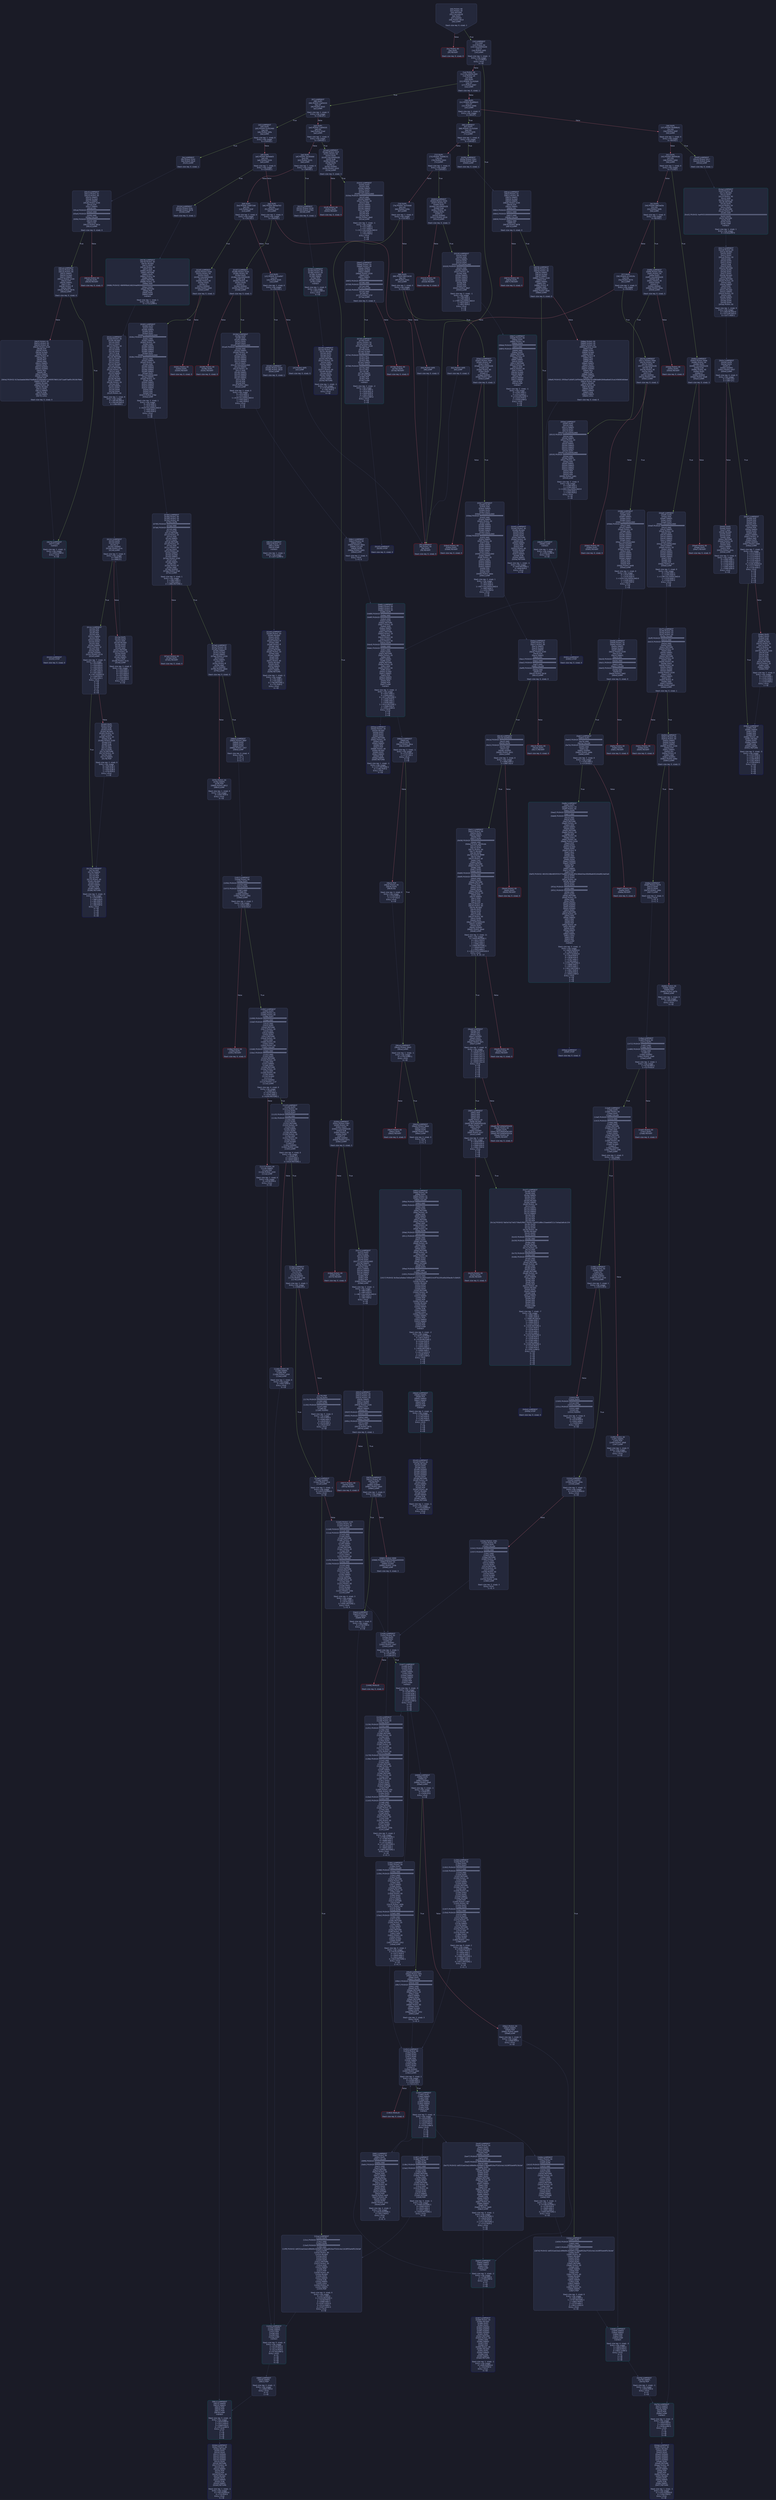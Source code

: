 digraph G {
    node [shape=box, style="filled, rounded", color="#565f89", fontcolor="#c0caf5", fontname="Helvetica", fillcolor="#24283b"];
    edge [color="#414868", fontcolor="#c0caf5", fontname="Helvetica"];
    bgcolor="#1a1b26";
    0 [ label = "[00] PUSH1 80
[02] PUSH1 40
[04] MSTORE
[05] CALLVALUE
[06] DUP1
[07] ISZERO
[08] PUSH2 0010
[0b] JUMPI

Stack size req: 0, sizeΔ: 1
" shape = invhouse]
    1 [ label = "[0c] PUSH1 00
[0e] DUP1
[0f] REVERT

Stack size req: 0, sizeΔ: 0
" color = "red"]
    2 [ label = "[10] JUMPDEST
[11] POP
[12] PUSH1 04
[14] CALLDATASIZE
[15] LT
[16] PUSH2 00f5
[19] JUMPI

Stack size req: 1, sizeΔ: -1
Entry->Op usage:
	0->17:POP:0
Entry->Exit:
	0->😵
"]
    3 [ label = "[1a] PUSH1 00
[1c] CALLDATALOAD
[1d] PUSH1 e0
[1f] SHR
[20] DUP1
[21] PUSH4 31c420d4
[26] GT
[27] PUSH2 0097
[2a] JUMPI

Stack size req: 0, sizeΔ: 1
"]
    4 [ label = "[2b] DUP1
[2c] PUSH4 95d89b41
[31] GT
[32] PUSH2 0066
[35] JUMPI

Stack size req: 1, sizeΔ: 0
Entry->Op usage:
	0->49:GT:1
"]
    5 [ label = "[36] DUP1
[37] PUSH4 95d89b41
[3c] EQ
[3d] PUSH2 040f
[40] JUMPI

Stack size req: 1, sizeΔ: 0
Entry->Op usage:
	0->60:EQ:1
"]
    6 [ label = "[41] DUP1
[42] PUSH4 a9059cbb
[47] EQ
[48] PUSH2 0492
[4b] JUMPI

Stack size req: 1, sizeΔ: 0
Entry->Op usage:
	0->71:EQ:1
"]
    7 [ label = "[4c] DUP1
[4d] PUSH4 dd62ed3e
[52] EQ
[53] PUSH2 04f8
[56] JUMPI

Stack size req: 1, sizeΔ: 0
Entry->Op usage:
	0->82:EQ:1
"]
    8 [ label = "[57] DUP1
[58] PUSH4 e724529c
[5d] EQ
[5e] PUSH2 0570
[61] JUMPI

Stack size req: 1, sizeΔ: 0
Entry->Op usage:
	0->93:EQ:1
"]
    9 [ label = "[62] PUSH2 00f5
[65] JUMP

Stack size req: 0, sizeΔ: 0
"]
    10 [ label = "[66] JUMPDEST
[67] DUP1
[68] PUSH4 31c420d4
[6d] EQ
[6e] PUSH2 02f9
[71] JUMPI

Stack size req: 1, sizeΔ: 0
Entry->Op usage:
	0->109:EQ:1
"]
    11 [ label = "[72] DUP1
[73] PUSH4 70a08231
[78] EQ
[79] PUSH2 0303
[7c] JUMPI

Stack size req: 1, sizeΔ: 0
Entry->Op usage:
	0->120:EQ:1
"]
    12 [ label = "[7d] DUP1
[7e] PUSH4 7e1f2bb8
[83] EQ
[84] PUSH2 035b
[87] JUMPI

Stack size req: 1, sizeΔ: 0
Entry->Op usage:
	0->131:EQ:1
"]
    13 [ label = "[88] DUP1
[89] PUSH4 89519c50
[8e] EQ
[8f] PUSH2 03a1
[92] JUMPI

Stack size req: 1, sizeΔ: 0
Entry->Op usage:
	0->142:EQ:1
"]
    14 [ label = "[93] PUSH2 00f5
[96] JUMP

Stack size req: 0, sizeΔ: 0
"]
    15 [ label = "[97] JUMPDEST
[98] DUP1
[99] PUSH4 13af4035
[9e] GT
[9f] PUSH2 00d3
[a2] JUMPI

Stack size req: 1, sizeΔ: 0
Entry->Op usage:
	0->158:GT:1
"]
    16 [ label = "[a3] DUP1
[a4] PUSH4 13af4035
[a9] EQ
[aa] PUSH2 01ed
[ad] JUMPI

Stack size req: 1, sizeΔ: 0
Entry->Op usage:
	0->169:EQ:1
"]
    17 [ label = "[ae] DUP1
[af] PUSH4 18160ddd
[b4] EQ
[b5] PUSH2 0231
[b8] JUMPI

Stack size req: 1, sizeΔ: 0
Entry->Op usage:
	0->180:EQ:1
"]
    18 [ label = "[b9] DUP1
[ba] PUSH4 23b872dd
[bf] EQ
[c0] PUSH2 024f
[c3] JUMPI

Stack size req: 1, sizeΔ: 0
Entry->Op usage:
	0->191:EQ:1
"]
    19 [ label = "[c4] DUP1
[c5] PUSH4 313ce567
[ca] EQ
[cb] PUSH2 02d5
[ce] JUMPI

Stack size req: 1, sizeΔ: 0
Entry->Op usage:
	0->202:EQ:1
"]
    20 [ label = "[cf] PUSH2 00f5
[d2] JUMP

Stack size req: 0, sizeΔ: 0
"]
    21 [ label = "[d3] JUMPDEST
[d4] DUP1
[d5] PUSH4 01502460
[da] EQ
[db] PUSH2 00fa
[de] JUMPI

Stack size req: 1, sizeΔ: 0
Entry->Op usage:
	0->218:EQ:1
"]
    22 [ label = "[df] DUP1
[e0] PUSH4 06fdde03
[e5] EQ
[e6] PUSH2 0104
[e9] JUMPI

Stack size req: 1, sizeΔ: 0
Entry->Op usage:
	0->229:EQ:1
"]
    23 [ label = "[ea] DUP1
[eb] PUSH4 095ea7b3
[f0] EQ
[f1] PUSH2 0187
[f4] JUMPI

Stack size req: 1, sizeΔ: 0
Entry->Op usage:
	0->240:EQ:1
"]
    24 [ label = "[f5] JUMPDEST
[f6] PUSH1 00
[f8] DUP1
[f9] REVERT

Stack size req: 0, sizeΔ: 0
" color = "red"]
    25 [ label = "[fa] JUMPDEST
[fb] PUSH2 0102
[fe] PUSH2 05c0
[0101] JUMP

Stack size req: 0, sizeΔ: 1
"]
    26 [ label = "[0102] JUMPDEST
[0103] STOP

Stack size req: 0, sizeΔ: 0
" color = "darkblue"]
    27 [ label = "[0104] JUMPDEST
[0105] PUSH2 010c
[0108] PUSH2 0678
[010b] JUMP

Stack size req: 0, sizeΔ: 1
"]
    28 [ label = "[010c] JUMPDEST
[010d] PUSH1 40
[010f] MLOAD
[0110] DUP1
[0111] DUP1
[0112] PUSH1 20
[0114] ADD
[0115] DUP3
[0116] DUP2
[0117] SUB
[0118] DUP3
[0119] MSTORE
[011a] DUP4
[011b] DUP2
[011c] DUP2
[011d] MLOAD
[011e] DUP2
[011f] MSTORE
[0120] PUSH1 20
[0122] ADD
[0123] SWAP2
[0124] POP
[0125] DUP1
[0126] MLOAD
[0127] SWAP1
[0128] PUSH1 20
[012a] ADD
[012b] SWAP1
[012c] DUP1
[012d] DUP4
[012e] DUP4
[012f] PUSH1 00

Stack size req: 1, sizeΔ: 9
Entry->Op usage:
	0->285:MLOAD:0
	0->294:MLOAD:0
	0->298:ADD:1
"]
    29 [ label = "[0131] JUMPDEST
[0132] DUP4
[0133] DUP2
[0134] LT
[0135] ISZERO
[0136] PUSH2 014c
[0139] JUMPI

Stack size req: 4, sizeΔ: 0
Entry->Op usage:
	0->308:LT:0
	3->308:LT:1
"]
    30 [ label = "[013a] DUP1
[013b] DUP3
[013c] ADD
[013d] MLOAD
[013e] DUP2
[013f] DUP5
[0140] ADD
[0141] MSTORE
[0142] PUSH1 20
[0144] DUP2
[0145] ADD
[0146] SWAP1
[0147] POP
[0148] PUSH2 0131
[014b] JUMP

Stack size req: 3, sizeΔ: 0
Entry->Op usage:
	0->316:ADD:1
	0->320:ADD:1
	0->325:ADD:0
	0->327:POP:0
	1->316:ADD:0
	2->320:ADD:0
Entry->Exit:
	0->😵
"]
    31 [ label = "[014c] JUMPDEST
[014d] POP
[014e] POP
[014f] POP
[0150] POP
[0151] SWAP1
[0152] POP
[0153] SWAP1
[0154] DUP2
[0155] ADD
[0156] SWAP1
[0157] PUSH1 1f
[0159] AND
[015a] DUP1
[015b] ISZERO
[015c] PUSH2 0179
[015f] JUMPI

Stack size req: 7, sizeΔ: -5
Entry->Op usage:
	0->333:POP:0
	1->334:POP:0
	2->335:POP:0
	3->336:POP:0
	4->341:ADD:0
	4->345:AND:1
	4->347:ISZERO:0
	5->338:POP:0
	6->341:ADD:1
Entry->Exit:
	0->😵
	1->😵
	2->😵
	3->😵
	4->0
	5->😵
	6->😵
"]
    32 [ label = "[0160] DUP1
[0161] DUP3
[0162] SUB
[0163] DUP1
[0164] MLOAD
[0165] PUSH1 01
[0167] DUP4
[0168] PUSH1 20
[016a] SUB
[016b] PUSH2 0100
[016e] EXP
[016f] SUB
[0170] NOT
[0171] AND
[0172] DUP2
[0173] MSTORE
[0174] PUSH1 20
[0176] ADD
[0177] SWAP2
[0178] POP

Stack size req: 2, sizeΔ: 0
Entry->Op usage:
	0->354:SUB:1
	0->362:SUB:1
	1->354:SUB:0
	1->376:POP:0
Entry->Exit:
	1->😵
"]
    33 [ label = "[0179] JUMPDEST
[017a] POP
[017b] SWAP3
[017c] POP
[017d] POP
[017e] POP
[017f] PUSH1 40
[0181] MLOAD
[0182] DUP1
[0183] SWAP2
[0184] SUB
[0185] SWAP1
[0186] RETURN

Stack size req: 5, sizeΔ: -5
Entry->Op usage:
	0->378:POP:0
	1->388:SUB:0
	2->381:POP:0
	3->382:POP:0
	4->380:POP:0
Entry->Exit:
	0->😵
	1->😵
	2->😵
	3->😵
	4->😵
" color = "darkblue"]
    34 [ label = "[0187] JUMPDEST
[0188] PUSH2 01d3
[018b] PUSH1 04
[018d] DUP1
[018e] CALLDATASIZE
[018f] SUB
[0190] PUSH1 40
[0192] DUP2
[0193] LT
[0194] ISZERO
[0195] PUSH2 019d
[0198] JUMPI

Stack size req: 0, sizeΔ: 3
"]
    35 [ label = "[0199] PUSH1 00
[019b] DUP1
[019c] REVERT

Stack size req: 0, sizeΔ: 0
" color = "red"]
    36 [ label = "[019d] JUMPDEST
[019e] DUP2
[019f] ADD
[01a0] SWAP1
[01a1] DUP1
[01a2] DUP1
[01a3] CALLDATALOAD
[01a4] PUSH20 ffffffffffffffffffffffffffffffffffffffff
[01b9] AND
[01ba] SWAP1
[01bb] PUSH1 20
[01bd] ADD
[01be] SWAP1
[01bf] SWAP3
[01c0] SWAP2
[01c1] SWAP1
[01c2] DUP1
[01c3] CALLDATALOAD
[01c4] SWAP1
[01c5] PUSH1 20
[01c7] ADD
[01c8] SWAP1
[01c9] SWAP3
[01ca] SWAP2
[01cb] SWAP1
[01cc] POP
[01cd] POP
[01ce] POP
[01cf] PUSH2 06b1
[01d2] JUMP

Stack size req: 2, sizeΔ: 0
Entry->Op usage:
	0->415:ADD:1
	1->415:ADD:0
	1->419:CALLDATALOAD:0
	1->445:ADD:1
	1->461:POP:0
Entry->Exit:
	0->😵
	1->😵
"]
    37 [ label = "[01d3] JUMPDEST
[01d4] PUSH1 40
[01d6] MLOAD
[01d7] DUP1
[01d8] DUP3
[01d9] ISZERO
[01da] ISZERO
[01db] ISZERO
[01dc] ISZERO
[01dd] DUP2
[01de] MSTORE
[01df] PUSH1 20
[01e1] ADD
[01e2] SWAP2
[01e3] POP
[01e4] POP
[01e5] PUSH1 40
[01e7] MLOAD
[01e8] DUP1
[01e9] SWAP2
[01ea] SUB
[01eb] SWAP1
[01ec] RETURN

Stack size req: 1, sizeΔ: -1
Entry->Op usage:
	0->473:ISZERO:0
	0->483:POP:0
Entry->Exit:
	0->😵
" color = "darkblue"]
    38 [ label = "[01ed] JUMPDEST
[01ee] PUSH2 022f
[01f1] PUSH1 04
[01f3] DUP1
[01f4] CALLDATASIZE
[01f5] SUB
[01f6] PUSH1 20
[01f8] DUP2
[01f9] LT
[01fa] ISZERO
[01fb] PUSH2 0203
[01fe] JUMPI

Stack size req: 0, sizeΔ: 3
"]
    39 [ label = "[01ff] PUSH1 00
[0201] DUP1
[0202] REVERT

Stack size req: 0, sizeΔ: 0
" color = "red"]
    40 [ label = "[0203] JUMPDEST
[0204] DUP2
[0205] ADD
[0206] SWAP1
[0207] DUP1
[0208] DUP1
[0209] CALLDATALOAD
[020a] PUSH20 ffffffffffffffffffffffffffffffffffffffff
[021f] AND
[0220] SWAP1
[0221] PUSH1 20
[0223] ADD
[0224] SWAP1
[0225] SWAP3
[0226] SWAP2
[0227] SWAP1
[0228] POP
[0229] POP
[022a] POP
[022b] PUSH2 06e5
[022e] JUMP

Stack size req: 2, sizeΔ: -1
Entry->Op usage:
	0->517:ADD:1
	1->517:ADD:0
	1->521:CALLDATALOAD:0
	1->547:ADD:1
	1->553:POP:0
Entry->Exit:
	0->😵
	1->😵
"]
    41 [ label = "[022f] JUMPDEST
[0230] STOP

Stack size req: 0, sizeΔ: 0
" color = "darkblue"]
    42 [ label = "[0231] JUMPDEST
[0232] PUSH2 0239
[0235] PUSH2 0783
[0238] JUMP

Stack size req: 0, sizeΔ: 1
"]
    43 [ label = "[0239] JUMPDEST
[023a] PUSH1 40
[023c] MLOAD
[023d] DUP1
[023e] DUP3
[023f] DUP2
[0240] MSTORE
[0241] PUSH1 20
[0243] ADD
[0244] SWAP2
[0245] POP
[0246] POP
[0247] PUSH1 40
[0249] MLOAD
[024a] DUP1
[024b] SWAP2
[024c] SUB
[024d] SWAP1
[024e] RETURN

Stack size req: 1, sizeΔ: -1
Entry->Op usage:
	0->576:MSTORE:1
	0->581:POP:0
Entry->Exit:
	0->😵
" color = "darkblue"]
    44 [ label = "[024f] JUMPDEST
[0250] PUSH2 02bb
[0253] PUSH1 04
[0255] DUP1
[0256] CALLDATASIZE
[0257] SUB
[0258] PUSH1 60
[025a] DUP2
[025b] LT
[025c] ISZERO
[025d] PUSH2 0265
[0260] JUMPI

Stack size req: 0, sizeΔ: 3
"]
    45 [ label = "[0261] PUSH1 00
[0263] DUP1
[0264] REVERT

Stack size req: 0, sizeΔ: 0
" color = "red"]
    46 [ label = "[0265] JUMPDEST
[0266] DUP2
[0267] ADD
[0268] SWAP1
[0269] DUP1
[026a] DUP1
[026b] CALLDATALOAD
[026c] PUSH20 ffffffffffffffffffffffffffffffffffffffff
[0281] AND
[0282] SWAP1
[0283] PUSH1 20
[0285] ADD
[0286] SWAP1
[0287] SWAP3
[0288] SWAP2
[0289] SWAP1
[028a] DUP1
[028b] CALLDATALOAD
[028c] PUSH20 ffffffffffffffffffffffffffffffffffffffff
[02a1] AND
[02a2] SWAP1
[02a3] PUSH1 20
[02a5] ADD
[02a6] SWAP1
[02a7] SWAP3
[02a8] SWAP2
[02a9] SWAP1
[02aa] DUP1
[02ab] CALLDATALOAD
[02ac] SWAP1
[02ad] PUSH1 20
[02af] ADD
[02b0] SWAP1
[02b1] SWAP3
[02b2] SWAP2
[02b3] SWAP1
[02b4] POP
[02b5] POP
[02b6] POP
[02b7] PUSH2 078d
[02ba] JUMP

Stack size req: 2, sizeΔ: 1
Entry->Op usage:
	0->615:ADD:1
	1->615:ADD:0
	1->619:CALLDATALOAD:0
	1->645:ADD:1
	1->693:POP:0
Entry->Exit:
	0->😵
	1->😵
"]
    47 [ label = "[02bb] JUMPDEST
[02bc] PUSH1 40
[02be] MLOAD
[02bf] DUP1
[02c0] DUP3
[02c1] ISZERO
[02c2] ISZERO
[02c3] ISZERO
[02c4] ISZERO
[02c5] DUP2
[02c6] MSTORE
[02c7] PUSH1 20
[02c9] ADD
[02ca] SWAP2
[02cb] POP
[02cc] POP
[02cd] PUSH1 40
[02cf] MLOAD
[02d0] DUP1
[02d1] SWAP2
[02d2] SUB
[02d3] SWAP1
[02d4] RETURN

Stack size req: 1, sizeΔ: -1
Entry->Op usage:
	0->705:ISZERO:0
	0->715:POP:0
Entry->Exit:
	0->😵
" color = "darkblue"]
    48 [ label = "[02d5] JUMPDEST
[02d6] PUSH2 02dd
[02d9] PUSH2 0819
[02dc] JUMP

Stack size req: 0, sizeΔ: 1
"]
    49 [ label = "[02dd] JUMPDEST
[02de] PUSH1 40
[02e0] MLOAD
[02e1] DUP1
[02e2] DUP3
[02e3] PUSH1 ff
[02e5] AND
[02e6] PUSH1 ff
[02e8] AND
[02e9] DUP2
[02ea] MSTORE
[02eb] PUSH1 20
[02ed] ADD
[02ee] SWAP2
[02ef] POP
[02f0] POP
[02f1] PUSH1 40
[02f3] MLOAD
[02f4] DUP1
[02f5] SWAP2
[02f6] SUB
[02f7] SWAP1
[02f8] RETURN

Stack size req: 1, sizeΔ: -1
Entry->Op usage:
	0->741:AND:1
	0->744:AND:1
	0->746:MSTORE:1
	0->751:POP:0
Entry->Exit:
	0->😵
" color = "darkblue"]
    50 [ label = "[02f9] JUMPDEST
[02fa] PUSH2 0301
[02fd] PUSH2 081e
[0300] JUMP

Stack size req: 0, sizeΔ: 1
"]
    51 [ label = "[0301] JUMPDEST
[0302] STOP

Stack size req: 0, sizeΔ: 0
" color = "darkblue"]
    52 [ label = "[0303] JUMPDEST
[0304] PUSH2 0345
[0307] PUSH1 04
[0309] DUP1
[030a] CALLDATASIZE
[030b] SUB
[030c] PUSH1 20
[030e] DUP2
[030f] LT
[0310] ISZERO
[0311] PUSH2 0319
[0314] JUMPI

Stack size req: 0, sizeΔ: 3
"]
    53 [ label = "[0315] PUSH1 00
[0317] DUP1
[0318] REVERT

Stack size req: 0, sizeΔ: 0
" color = "red"]
    54 [ label = "[0319] JUMPDEST
[031a] DUP2
[031b] ADD
[031c] SWAP1
[031d] DUP1
[031e] DUP1
[031f] CALLDATALOAD
[0320] PUSH20 ffffffffffffffffffffffffffffffffffffffff
[0335] AND
[0336] SWAP1
[0337] PUSH1 20
[0339] ADD
[033a] SWAP1
[033b] SWAP3
[033c] SWAP2
[033d] SWAP1
[033e] POP
[033f] POP
[0340] POP
[0341] PUSH2 08d7
[0344] JUMP

Stack size req: 2, sizeΔ: -1
Entry->Op usage:
	0->795:ADD:1
	1->795:ADD:0
	1->799:CALLDATALOAD:0
	1->825:ADD:1
	1->831:POP:0
Entry->Exit:
	0->😵
	1->😵
"]
    55 [ label = "[0345] JUMPDEST
[0346] PUSH1 40
[0348] MLOAD
[0349] DUP1
[034a] DUP3
[034b] DUP2
[034c] MSTORE
[034d] PUSH1 20
[034f] ADD
[0350] SWAP2
[0351] POP
[0352] POP
[0353] PUSH1 40
[0355] MLOAD
[0356] DUP1
[0357] SWAP2
[0358] SUB
[0359] SWAP1
[035a] RETURN

Stack size req: 1, sizeΔ: -1
Entry->Op usage:
	0->844:MSTORE:1
	0->849:POP:0
Entry->Exit:
	0->😵
" color = "darkblue"]
    56 [ label = "[035b] JUMPDEST
[035c] PUSH2 0387
[035f] PUSH1 04
[0361] DUP1
[0362] CALLDATASIZE
[0363] SUB
[0364] PUSH1 20
[0366] DUP2
[0367] LT
[0368] ISZERO
[0369] PUSH2 0371
[036c] JUMPI

Stack size req: 0, sizeΔ: 3
"]
    57 [ label = "[036d] PUSH1 00
[036f] DUP1
[0370] REVERT

Stack size req: 0, sizeΔ: 0
" color = "red"]
    58 [ label = "[0371] JUMPDEST
[0372] DUP2
[0373] ADD
[0374] SWAP1
[0375] DUP1
[0376] DUP1
[0377] CALLDATALOAD
[0378] SWAP1
[0379] PUSH1 20
[037b] ADD
[037c] SWAP1
[037d] SWAP3
[037e] SWAP2
[037f] SWAP1
[0380] POP
[0381] POP
[0382] POP
[0383] PUSH2 091f
[0386] JUMP

Stack size req: 2, sizeΔ: -1
Entry->Op usage:
	0->883:ADD:1
	1->883:ADD:0
	1->887:CALLDATALOAD:0
	1->891:ADD:1
	1->897:POP:0
Entry->Exit:
	0->😵
	1->😵
"]
    59 [ label = "[0387] JUMPDEST
[0388] PUSH1 40
[038a] MLOAD
[038b] DUP1
[038c] DUP3
[038d] ISZERO
[038e] ISZERO
[038f] ISZERO
[0390] ISZERO
[0391] DUP2
[0392] MSTORE
[0393] PUSH1 20
[0395] ADD
[0396] SWAP2
[0397] POP
[0398] POP
[0399] PUSH1 40
[039b] MLOAD
[039c] DUP1
[039d] SWAP2
[039e] SUB
[039f] SWAP1
[03a0] RETURN

Stack size req: 1, sizeΔ: -1
Entry->Op usage:
	0->909:ISZERO:0
	0->919:POP:0
Entry->Exit:
	0->😵
" color = "darkblue"]
    60 [ label = "[03a1] JUMPDEST
[03a2] PUSH2 040d
[03a5] PUSH1 04
[03a7] DUP1
[03a8] CALLDATASIZE
[03a9] SUB
[03aa] PUSH1 60
[03ac] DUP2
[03ad] LT
[03ae] ISZERO
[03af] PUSH2 03b7
[03b2] JUMPI

Stack size req: 0, sizeΔ: 3
"]
    61 [ label = "[03b3] PUSH1 00
[03b5] DUP1
[03b6] REVERT

Stack size req: 0, sizeΔ: 0
" color = "red"]
    62 [ label = "[03b7] JUMPDEST
[03b8] DUP2
[03b9] ADD
[03ba] SWAP1
[03bb] DUP1
[03bc] DUP1
[03bd] CALLDATALOAD
[03be] PUSH20 ffffffffffffffffffffffffffffffffffffffff
[03d3] AND
[03d4] SWAP1
[03d5] PUSH1 20
[03d7] ADD
[03d8] SWAP1
[03d9] SWAP3
[03da] SWAP2
[03db] SWAP1
[03dc] DUP1
[03dd] CALLDATALOAD
[03de] PUSH20 ffffffffffffffffffffffffffffffffffffffff
[03f3] AND
[03f4] SWAP1
[03f5] PUSH1 20
[03f7] ADD
[03f8] SWAP1
[03f9] SWAP3
[03fa] SWAP2
[03fb] SWAP1
[03fc] DUP1
[03fd] CALLDATALOAD
[03fe] SWAP1
[03ff] PUSH1 20
[0401] ADD
[0402] SWAP1
[0403] SWAP3
[0404] SWAP2
[0405] SWAP1
[0406] POP
[0407] POP
[0408] POP
[0409] PUSH2 0abe
[040c] JUMP

Stack size req: 2, sizeΔ: 1
Entry->Op usage:
	0->953:ADD:1
	1->953:ADD:0
	1->957:CALLDATALOAD:0
	1->983:ADD:1
	1->1031:POP:0
Entry->Exit:
	0->😵
	1->😵
"]
    63 [ label = "[040d] JUMPDEST
[040e] STOP

Stack size req: 0, sizeΔ: 0
" color = "darkblue"]
    64 [ label = "[040f] JUMPDEST
[0410] PUSH2 0417
[0413] PUSH2 0cbe
[0416] JUMP

Stack size req: 0, sizeΔ: 1
"]
    65 [ label = "[0417] JUMPDEST
[0418] PUSH1 40
[041a] MLOAD
[041b] DUP1
[041c] DUP1
[041d] PUSH1 20
[041f] ADD
[0420] DUP3
[0421] DUP2
[0422] SUB
[0423] DUP3
[0424] MSTORE
[0425] DUP4
[0426] DUP2
[0427] DUP2
[0428] MLOAD
[0429] DUP2
[042a] MSTORE
[042b] PUSH1 20
[042d] ADD
[042e] SWAP2
[042f] POP
[0430] DUP1
[0431] MLOAD
[0432] SWAP1
[0433] PUSH1 20
[0435] ADD
[0436] SWAP1
[0437] DUP1
[0438] DUP4
[0439] DUP4
[043a] PUSH1 00

Stack size req: 1, sizeΔ: 9
Entry->Op usage:
	0->1064:MLOAD:0
	0->1073:MLOAD:0
	0->1077:ADD:1
"]
    66 [ label = "[043c] JUMPDEST
[043d] DUP4
[043e] DUP2
[043f] LT
[0440] ISZERO
[0441] PUSH2 0457
[0444] JUMPI

Stack size req: 4, sizeΔ: 0
Entry->Op usage:
	0->1087:LT:0
	3->1087:LT:1
"]
    67 [ label = "[0445] DUP1
[0446] DUP3
[0447] ADD
[0448] MLOAD
[0449] DUP2
[044a] DUP5
[044b] ADD
[044c] MSTORE
[044d] PUSH1 20
[044f] DUP2
[0450] ADD
[0451] SWAP1
[0452] POP
[0453] PUSH2 043c
[0456] JUMP

Stack size req: 3, sizeΔ: 0
Entry->Op usage:
	0->1095:ADD:1
	0->1099:ADD:1
	0->1104:ADD:0
	0->1106:POP:0
	1->1095:ADD:0
	2->1099:ADD:0
Entry->Exit:
	0->😵
"]
    68 [ label = "[0457] JUMPDEST
[0458] POP
[0459] POP
[045a] POP
[045b] POP
[045c] SWAP1
[045d] POP
[045e] SWAP1
[045f] DUP2
[0460] ADD
[0461] SWAP1
[0462] PUSH1 1f
[0464] AND
[0465] DUP1
[0466] ISZERO
[0467] PUSH2 0484
[046a] JUMPI

Stack size req: 7, sizeΔ: -5
Entry->Op usage:
	0->1112:POP:0
	1->1113:POP:0
	2->1114:POP:0
	3->1115:POP:0
	4->1120:ADD:0
	4->1124:AND:1
	4->1126:ISZERO:0
	5->1117:POP:0
	6->1120:ADD:1
Entry->Exit:
	0->😵
	1->😵
	2->😵
	3->😵
	4->0
	5->😵
	6->😵
"]
    69 [ label = "[046b] DUP1
[046c] DUP3
[046d] SUB
[046e] DUP1
[046f] MLOAD
[0470] PUSH1 01
[0472] DUP4
[0473] PUSH1 20
[0475] SUB
[0476] PUSH2 0100
[0479] EXP
[047a] SUB
[047b] NOT
[047c] AND
[047d] DUP2
[047e] MSTORE
[047f] PUSH1 20
[0481] ADD
[0482] SWAP2
[0483] POP

Stack size req: 2, sizeΔ: 0
Entry->Op usage:
	0->1133:SUB:1
	0->1141:SUB:1
	1->1133:SUB:0
	1->1155:POP:0
Entry->Exit:
	1->😵
"]
    70 [ label = "[0484] JUMPDEST
[0485] POP
[0486] SWAP3
[0487] POP
[0488] POP
[0489] POP
[048a] PUSH1 40
[048c] MLOAD
[048d] DUP1
[048e] SWAP2
[048f] SUB
[0490] SWAP1
[0491] RETURN

Stack size req: 5, sizeΔ: -5
Entry->Op usage:
	0->1157:POP:0
	1->1167:SUB:0
	2->1160:POP:0
	3->1161:POP:0
	4->1159:POP:0
Entry->Exit:
	0->😵
	1->😵
	2->😵
	3->😵
	4->😵
" color = "darkblue"]
    71 [ label = "[0492] JUMPDEST
[0493] PUSH2 04de
[0496] PUSH1 04
[0498] DUP1
[0499] CALLDATASIZE
[049a] SUB
[049b] PUSH1 40
[049d] DUP2
[049e] LT
[049f] ISZERO
[04a0] PUSH2 04a8
[04a3] JUMPI

Stack size req: 0, sizeΔ: 3
"]
    72 [ label = "[04a4] PUSH1 00
[04a6] DUP1
[04a7] REVERT

Stack size req: 0, sizeΔ: 0
" color = "red"]
    73 [ label = "[04a8] JUMPDEST
[04a9] DUP2
[04aa] ADD
[04ab] SWAP1
[04ac] DUP1
[04ad] DUP1
[04ae] CALLDATALOAD
[04af] PUSH20 ffffffffffffffffffffffffffffffffffffffff
[04c4] AND
[04c5] SWAP1
[04c6] PUSH1 20
[04c8] ADD
[04c9] SWAP1
[04ca] SWAP3
[04cb] SWAP2
[04cc] SWAP1
[04cd] DUP1
[04ce] CALLDATALOAD
[04cf] SWAP1
[04d0] PUSH1 20
[04d2] ADD
[04d3] SWAP1
[04d4] SWAP3
[04d5] SWAP2
[04d6] SWAP1
[04d7] POP
[04d8] POP
[04d9] POP
[04da] PUSH2 0cf7
[04dd] JUMP

Stack size req: 2, sizeΔ: 0
Entry->Op usage:
	0->1194:ADD:1
	1->1194:ADD:0
	1->1198:CALLDATALOAD:0
	1->1224:ADD:1
	1->1240:POP:0
Entry->Exit:
	0->😵
	1->😵
"]
    74 [ label = "[04de] JUMPDEST
[04df] PUSH1 40
[04e1] MLOAD
[04e2] DUP1
[04e3] DUP3
[04e4] ISZERO
[04e5] ISZERO
[04e6] ISZERO
[04e7] ISZERO
[04e8] DUP2
[04e9] MSTORE
[04ea] PUSH1 20
[04ec] ADD
[04ed] SWAP2
[04ee] POP
[04ef] POP
[04f0] PUSH1 40
[04f2] MLOAD
[04f3] DUP1
[04f4] SWAP2
[04f5] SUB
[04f6] SWAP1
[04f7] RETURN

Stack size req: 1, sizeΔ: -1
Entry->Op usage:
	0->1252:ISZERO:0
	0->1262:POP:0
Entry->Exit:
	0->😵
" color = "darkblue"]
    75 [ label = "[04f8] JUMPDEST
[04f9] PUSH2 055a
[04fc] PUSH1 04
[04fe] DUP1
[04ff] CALLDATASIZE
[0500] SUB
[0501] PUSH1 40
[0503] DUP2
[0504] LT
[0505] ISZERO
[0506] PUSH2 050e
[0509] JUMPI

Stack size req: 0, sizeΔ: 3
"]
    76 [ label = "[050a] PUSH1 00
[050c] DUP1
[050d] REVERT

Stack size req: 0, sizeΔ: 0
" color = "red"]
    77 [ label = "[050e] JUMPDEST
[050f] DUP2
[0510] ADD
[0511] SWAP1
[0512] DUP1
[0513] DUP1
[0514] CALLDATALOAD
[0515] PUSH20 ffffffffffffffffffffffffffffffffffffffff
[052a] AND
[052b] SWAP1
[052c] PUSH1 20
[052e] ADD
[052f] SWAP1
[0530] SWAP3
[0531] SWAP2
[0532] SWAP1
[0533] DUP1
[0534] CALLDATALOAD
[0535] PUSH20 ffffffffffffffffffffffffffffffffffffffff
[054a] AND
[054b] SWAP1
[054c] PUSH1 20
[054e] ADD
[054f] SWAP1
[0550] SWAP3
[0551] SWAP2
[0552] SWAP1
[0553] POP
[0554] POP
[0555] POP
[0556] PUSH2 0d81
[0559] JUMP

Stack size req: 2, sizeΔ: 0
Entry->Op usage:
	0->1296:ADD:1
	1->1296:ADD:0
	1->1300:CALLDATALOAD:0
	1->1326:ADD:1
	1->1364:POP:0
Entry->Exit:
	0->😵
	1->😵
"]
    78 [ label = "[055a] JUMPDEST
[055b] PUSH1 40
[055d] MLOAD
[055e] DUP1
[055f] DUP3
[0560] DUP2
[0561] MSTORE
[0562] PUSH1 20
[0564] ADD
[0565] SWAP2
[0566] POP
[0567] POP
[0568] PUSH1 40
[056a] MLOAD
[056b] DUP1
[056c] SWAP2
[056d] SUB
[056e] SWAP1
[056f] RETURN

Stack size req: 1, sizeΔ: -1
Entry->Op usage:
	0->1377:MSTORE:1
	0->1382:POP:0
Entry->Exit:
	0->😵
" color = "darkblue"]
    79 [ label = "[0570] JUMPDEST
[0571] PUSH2 05be
[0574] PUSH1 04
[0576] DUP1
[0577] CALLDATASIZE
[0578] SUB
[0579] PUSH1 40
[057b] DUP2
[057c] LT
[057d] ISZERO
[057e] PUSH2 0586
[0581] JUMPI

Stack size req: 0, sizeΔ: 3
"]
    80 [ label = "[0582] PUSH1 00
[0584] DUP1
[0585] REVERT

Stack size req: 0, sizeΔ: 0
" color = "red"]
    81 [ label = "[0586] JUMPDEST
[0587] DUP2
[0588] ADD
[0589] SWAP1
[058a] DUP1
[058b] DUP1
[058c] CALLDATALOAD
[058d] PUSH20 ffffffffffffffffffffffffffffffffffffffff
[05a2] AND
[05a3] SWAP1
[05a4] PUSH1 20
[05a6] ADD
[05a7] SWAP1
[05a8] SWAP3
[05a9] SWAP2
[05aa] SWAP1
[05ab] DUP1
[05ac] CALLDATALOAD
[05ad] ISZERO
[05ae] ISZERO
[05af] SWAP1
[05b0] PUSH1 20
[05b2] ADD
[05b3] SWAP1
[05b4] SWAP3
[05b5] SWAP2
[05b6] SWAP1
[05b7] POP
[05b8] POP
[05b9] POP
[05ba] PUSH2 0e08
[05bd] JUMP

Stack size req: 2, sizeΔ: 0
Entry->Op usage:
	0->1416:ADD:1
	1->1416:ADD:0
	1->1420:CALLDATALOAD:0
	1->1446:ADD:1
	1->1464:POP:0
Entry->Exit:
	0->😵
	1->😵
"]
    82 [ label = "[05be] JUMPDEST
[05bf] STOP

Stack size req: 0, sizeΔ: 0
" color = "darkblue"]
    83 [ label = "[05c0] JUMPDEST
[05c1] PUSH1 02
[05c3] PUSH1 00
[05c5] SWAP1
[05c6] SLOAD
[05c7] SWAP1
[05c8] PUSH2 0100
[05cb] EXP
[05cc] SWAP1
[05cd] DIV
[05ce] PUSH20 ffffffffffffffffffffffffffffffffffffffff
[05e3] AND
[05e4] PUSH20 ffffffffffffffffffffffffffffffffffffffff
[05f9] AND
[05fa] CALLER
[05fb] PUSH20 ffffffffffffffffffffffffffffffffffffffff
[0610] AND
[0611] EQ
[0612] PUSH2 061a
[0615] JUMPI

Stack size req: 0, sizeΔ: 0
"]
    84 [ label = "[0616] PUSH1 00
[0618] DUP1
[0619] REVERT

Stack size req: 0, sizeΔ: 0
" color = "red"]
    85 [ label = "[061a] JUMPDEST
[061b] PUSH1 05
[061d] PUSH1 00
[061f] SWAP1
[0620] SLOAD
[0621] SWAP1
[0622] PUSH2 0100
[0625] EXP
[0626] SWAP1
[0627] DIV
[0628] PUSH1 ff
[062a] AND
[062b] PUSH2 0676
[062e] JUMPI

Stack size req: 0, sizeΔ: 0
"]
    86 [ label = "[062f] PUSH1 01
[0631] PUSH1 05
[0633] PUSH1 00
[0635] PUSH2 0100
[0638] EXP
[0639] DUP2
[063a] SLOAD
[063b] DUP2
[063c] PUSH1 ff
[063e] MUL
[063f] NOT
[0640] AND
[0641] SWAP1
[0642] DUP4
[0643] ISZERO
[0644] ISZERO
[0645] MUL
[0646] OR
[0647] SWAP1
[0648] SSTORE
[0649] POP
[064a] PUSH32 615acbaede366d76a8b8cb2a9ada6a71495f0786513d71aa97aaf0c3910b78de
[066b] PUSH1 40
[066d] MLOAD
[066e] PUSH1 40
[0670] MLOAD
[0671] DUP1
[0672] SWAP2
[0673] SUB
[0674] SWAP1
[0675] LOG1

Stack size req: 0, sizeΔ: 0
"]
    87 [ label = "[0676] JUMPDEST
[0677] JUMP
Indirect!

Stack size req: 1, sizeΔ: -1
Entry->Op usage:
	0->1655:JUMP:0
Entry->Exit:
	0->😵
" color = "teal"]
    88 [ label = "[0678] JUMPDEST
[0679] PUSH1 40
[067b] MLOAD
[067c] DUP1
[067d] PUSH1 40
[067f] ADD
[0680] PUSH1 40
[0682] MSTORE
[0683] DUP1
[0684] PUSH1 0a
[0686] DUP2
[0687] MSTORE
[0688] PUSH1 20
[068a] ADD
[068b] PUSH32 486f6f6b6168204a6f6500000000000000000000000000000000000000000000
[06ac] DUP2
[06ad] MSTORE
[06ae] POP
[06af] DUP2
[06b0] JUMP
Indirect!

Stack size req: 1, sizeΔ: 1
Entry->Op usage:
	0->1712:JUMP:0
" color = "teal"]
    89 [ label = "[06b1] JUMPDEST
[06b2] PUSH1 00
[06b4] DUP1
[06b5] PUSH2 06be
[06b8] CALLER
[06b9] DUP6
[06ba] PUSH2 0d81
[06bd] JUMP

Stack size req: 2, sizeΔ: 5
Entry->Exit:
	1->0, 6
"]
    90 [ label = "[06be] JUMPDEST
[06bf] EQ
[06c0] DUP1
[06c1] PUSH2 06ca
[06c4] JUMPI

Stack size req: 2, sizeΔ: -1
Entry->Op usage:
	0->1727:EQ:0
	1->1727:EQ:1
Entry->Exit:
	0->😵
	1->😵
"]
    91 [ label = "[06c5] POP
[06c6] PUSH1 00
[06c8] DUP3
[06c9] EQ

Stack size req: 3, sizeΔ: 0
Entry->Op usage:
	0->1733:POP:0
	2->1737:EQ:0
Entry->Exit:
	0->😵
"]
    92 [ label = "[06ca] JUMPDEST
[06cb] PUSH2 06d3
[06ce] JUMPI

Stack size req: 1, sizeΔ: -1
Entry->Op usage:
	0->1742:JUMPI:1
Entry->Exit:
	0->😵
"]
    93 [ label = "[06cf] PUSH1 00
[06d1] DUP1
[06d2] REVERT

Stack size req: 0, sizeΔ: 0
" color = "red"]
    94 [ label = "[06d3] JUMPDEST
[06d4] PUSH2 06dd
[06d7] DUP4
[06d8] DUP4
[06d9] PUSH2 0f65
[06dc] JUMP

Stack size req: 3, sizeΔ: 3
Entry->Exit:
	1->0, 4
	2->1, 5
"]
    95 [ label = "[06dd] JUMPDEST
[06de] SWAP1
[06df] POP
[06e0] SWAP3
[06e1] SWAP2
[06e2] POP
[06e3] POP
[06e4] JUMP
Indirect!

Stack size req: 5, sizeΔ: -4
Entry->Op usage:
	1->1759:POP:0
	2->1763:POP:0
	3->1762:POP:0
	4->1764:JUMP:0
Entry->Exit:
	0->0
	1->😵
	2->😵
	3->😵
	4->😵
" color = "teal"]
    96 [ label = "[06e5] JUMPDEST
[06e6] PUSH1 02
[06e8] PUSH1 00
[06ea] SWAP1
[06eb] SLOAD
[06ec] SWAP1
[06ed] PUSH2 0100
[06f0] EXP
[06f1] SWAP1
[06f2] DIV
[06f3] PUSH20 ffffffffffffffffffffffffffffffffffffffff
[0708] AND
[0709] PUSH20 ffffffffffffffffffffffffffffffffffffffff
[071e] AND
[071f] CALLER
[0720] PUSH20 ffffffffffffffffffffffffffffffffffffffff
[0735] AND
[0736] EQ
[0737] PUSH2 073f
[073a] JUMPI

Stack size req: 0, sizeΔ: 0
"]
    97 [ label = "[073b] PUSH1 00
[073d] DUP1
[073e] REVERT

Stack size req: 0, sizeΔ: 0
" color = "red"]
    98 [ label = "[073f] JUMPDEST
[0740] DUP1
[0741] PUSH1 02
[0743] PUSH1 00
[0745] PUSH2 0100
[0748] EXP
[0749] DUP2
[074a] SLOAD
[074b] DUP2
[074c] PUSH20 ffffffffffffffffffffffffffffffffffffffff
[0761] MUL
[0762] NOT
[0763] AND
[0764] SWAP1
[0765] DUP4
[0766] PUSH20 ffffffffffffffffffffffffffffffffffffffff
[077b] AND
[077c] MUL
[077d] OR
[077e] SWAP1
[077f] SSTORE
[0780] POP
[0781] POP
[0782] JUMP
Indirect!

Stack size req: 2, sizeΔ: -2
Entry->Op usage:
	0->1915:AND:1
	0->1916:MUL:0
	0->1920:POP:0
	0->1921:POP:0
	1->1922:JUMP:0
Entry->Exit:
	0->😵
	1->😵
" color = "teal"]
    99 [ label = "[0783] JUMPDEST
[0784] PUSH1 00
[0786] PUSH1 04
[0788] SLOAD
[0789] SWAP1
[078a] POP
[078b] SWAP1
[078c] JUMP
Indirect!

Stack size req: 1, sizeΔ: 0
Entry->Op usage:
	0->1932:JUMP:0
Entry->Exit:
	0->😵
" color = "teal"]
    100 [ label = "[078d] JUMPDEST
[078e] PUSH1 00
[0790] PUSH1 03
[0792] PUSH1 00
[0794] DUP6
[0795] PUSH20 ffffffffffffffffffffffffffffffffffffffff
[07aa] AND
[07ab] PUSH20 ffffffffffffffffffffffffffffffffffffffff
[07c0] AND
[07c1] DUP2
[07c2] MSTORE
[07c3] PUSH1 20
[07c5] ADD
[07c6] SWAP1
[07c7] DUP2
[07c8] MSTORE
[07c9] PUSH1 20
[07cb] ADD
[07cc] PUSH1 00
[07ce] SHA3
[07cf] PUSH1 00
[07d1] SWAP1
[07d2] SLOAD
[07d3] SWAP1
[07d4] PUSH2 0100
[07d7] EXP
[07d8] SWAP1
[07d9] DIV
[07da] PUSH1 ff
[07dc] AND
[07dd] ISZERO
[07de] PUSH2 07e6
[07e1] JUMPI

Stack size req: 3, sizeΔ: 1
Entry->Op usage:
	2->1962:AND:1
	2->1984:AND:1
	2->1986:MSTORE:1
"]
    101 [ label = "[07e2] PUSH1 00
[07e4] DUP1
[07e5] REVERT

Stack size req: 0, sizeΔ: 0
" color = "red"]
    102 [ label = "[07e6] JUMPDEST
[07e7] PUSH1 05
[07e9] PUSH1 00
[07eb] SWAP1
[07ec] SLOAD
[07ed] SWAP1
[07ee] PUSH2 0100
[07f1] EXP
[07f2] SWAP1
[07f3] DIV
[07f4] PUSH1 ff
[07f6] AND
[07f7] ISZERO
[07f8] PUSH2 0804
[07fb] JUMPI

Stack size req: 0, sizeΔ: 0
"]
    103 [ label = "[07fc] PUSH1 00
[07fe] SWAP1
[07ff] POP
[0800] PUSH2 0812
[0803] JUMP

Stack size req: 1, sizeΔ: 0
Entry->Op usage:
	0->2047:POP:0
Entry->Exit:
	0->😵
"]
    104 [ label = "[0804] JUMPDEST
[0805] PUSH2 080f
[0808] DUP5
[0809] DUP5
[080a] DUP5
[080b] PUSH2 1057
[080e] JUMP

Stack size req: 4, sizeΔ: 4
Entry->Exit:
	1->0, 5
	2->1, 6
	3->2, 7
"]
    105 [ label = "[080f] JUMPDEST
[0810] SWAP1
[0811] POP

Stack size req: 2, sizeΔ: -1
Entry->Op usage:
	1->2065:POP:0
Entry->Exit:
	0->0
	1->😵
"]
    106 [ label = "[0812] JUMPDEST
[0813] SWAP4
[0814] SWAP3
[0815] POP
[0816] POP
[0817] POP
[0818] JUMP
Indirect!

Stack size req: 5, sizeΔ: -4
Entry->Op usage:
	1->2070:POP:0
	2->2071:POP:0
	3->2069:POP:0
	4->2072:JUMP:0
Entry->Exit:
	0->0
	1->😵
	2->😵
	3->😵
	4->😵
" color = "teal"]
    107 [ label = "[0819] JUMPDEST
[081a] PUSH1 12
[081c] DUP2
[081d] JUMP
Indirect!

Stack size req: 1, sizeΔ: 1
Entry->Op usage:
	0->2077:JUMP:0
" color = "teal"]
    108 [ label = "[081e] JUMPDEST
[081f] PUSH1 02
[0821] PUSH1 00
[0823] SWAP1
[0824] SLOAD
[0825] SWAP1
[0826] PUSH2 0100
[0829] EXP
[082a] SWAP1
[082b] DIV
[082c] PUSH20 ffffffffffffffffffffffffffffffffffffffff
[0841] AND
[0842] PUSH20 ffffffffffffffffffffffffffffffffffffffff
[0857] AND
[0858] CALLER
[0859] PUSH20 ffffffffffffffffffffffffffffffffffffffff
[086e] AND
[086f] EQ
[0870] PUSH2 0878
[0873] JUMPI

Stack size req: 0, sizeΔ: 0
"]
    109 [ label = "[0874] PUSH1 00
[0876] DUP1
[0877] REVERT

Stack size req: 0, sizeΔ: 0
" color = "red"]
    110 [ label = "[0878] JUMPDEST
[0879] PUSH1 05
[087b] PUSH1 00
[087d] SWAP1
[087e] SLOAD
[087f] SWAP1
[0880] PUSH2 0100
[0883] EXP
[0884] SWAP1
[0885] DIV
[0886] PUSH1 ff
[0888] AND
[0889] ISZERO
[088a] PUSH2 08d5
[088d] JUMPI

Stack size req: 0, sizeΔ: 0
"]
    111 [ label = "[088e] PUSH1 00
[0890] PUSH1 05
[0892] PUSH1 00
[0894] PUSH2 0100
[0897] EXP
[0898] DUP2
[0899] SLOAD
[089a] DUP2
[089b] PUSH1 ff
[089d] MUL
[089e] NOT
[089f] AND
[08a0] SWAP1
[08a1] DUP4
[08a2] ISZERO
[08a3] ISZERO
[08a4] MUL
[08a5] OR
[08a6] SWAP1
[08a7] SSTORE
[08a8] POP
[08a9] PUSH32 2f05ba71d0df11bf5fa562a6569d70c4f80da84284badbe015ce1456063d0ded
[08ca] PUSH1 40
[08cc] MLOAD
[08cd] PUSH1 40
[08cf] MLOAD
[08d0] DUP1
[08d1] SWAP2
[08d2] SUB
[08d3] SWAP1
[08d4] LOG1

Stack size req: 0, sizeΔ: 0
"]
    112 [ label = "[08d5] JUMPDEST
[08d6] JUMP
Indirect!

Stack size req: 1, sizeΔ: -1
Entry->Op usage:
	0->2262:JUMP:0
Entry->Exit:
	0->😵
" color = "teal"]
    113 [ label = "[08d7] JUMPDEST
[08d8] PUSH1 00
[08da] DUP1
[08db] PUSH1 00
[08dd] DUP4
[08de] PUSH20 ffffffffffffffffffffffffffffffffffffffff
[08f3] AND
[08f4] PUSH20 ffffffffffffffffffffffffffffffffffffffff
[0909] AND
[090a] DUP2
[090b] MSTORE
[090c] PUSH1 20
[090e] ADD
[090f] SWAP1
[0910] DUP2
[0911] MSTORE
[0912] PUSH1 20
[0914] ADD
[0915] PUSH1 00
[0917] SHA3
[0918] SLOAD
[0919] SWAP1
[091a] POP
[091b] SWAP2
[091c] SWAP1
[091d] POP
[091e] JUMP
Indirect!

Stack size req: 2, sizeΔ: -1
Entry->Op usage:
	0->2291:AND:1
	0->2313:AND:1
	0->2315:MSTORE:1
	0->2333:POP:0
	1->2334:JUMP:0
Entry->Exit:
	0->😵
	1->😵
" color = "teal"]
    114 [ label = "[091f] JUMPDEST
[0920] PUSH1 00
[0922] PUSH1 02
[0924] PUSH1 00
[0926] SWAP1
[0927] SLOAD
[0928] SWAP1
[0929] PUSH2 0100
[092c] EXP
[092d] SWAP1
[092e] DIV
[092f] PUSH20 ffffffffffffffffffffffffffffffffffffffff
[0944] AND
[0945] PUSH20 ffffffffffffffffffffffffffffffffffffffff
[095a] AND
[095b] CALLER
[095c] PUSH20 ffffffffffffffffffffffffffffffffffffffff
[0971] AND
[0972] EQ
[0973] PUSH2 097b
[0976] JUMPI

Stack size req: 0, sizeΔ: 1
"]
    115 [ label = "[0977] PUSH1 00
[0979] DUP1
[097a] REVERT

Stack size req: 0, sizeΔ: 0
" color = "red"]
    116 [ label = "[097b] JUMPDEST
[097c] PUSH1 00
[097e] DUP3
[097f] GT
[0980] ISZERO
[0981] PUSH2 0ab4
[0984] JUMPI

Stack size req: 2, sizeΔ: 0
Entry->Op usage:
	1->2431:GT:0
"]
    117 [ label = "[0985] PUSH2 0999
[0988] PUSH9 6c6b935b8bbd400000
[0992] PUSH1 04
[0994] SLOAD
[0995] PUSH2 143b
[0998] JUMP

Stack size req: 0, sizeΔ: 3
"]
    118 [ label = "[0999] JUMPDEST
[099a] DUP3
[099b] GT
[099c] ISZERO
[099d] PUSH2 09a9
[09a0] JUMPI

Stack size req: 3, sizeΔ: -1
Entry->Op usage:
	0->2459:GT:1
	2->2459:GT:0
Entry->Exit:
	0->😵
"]
    119 [ label = "[09a1] PUSH1 00
[09a3] SWAP1
[09a4] POP
[09a5] PUSH2 0ab9
[09a8] JUMP

Stack size req: 1, sizeΔ: 0
Entry->Op usage:
	0->2468:POP:0
Entry->Exit:
	0->😵
"]
    120 [ label = "[09a9] JUMPDEST
[09aa] PUSH2 09f1
[09ad] PUSH1 00
[09af] DUP1
[09b0] CALLER
[09b1] PUSH20 ffffffffffffffffffffffffffffffffffffffff
[09c6] AND
[09c7] PUSH20 ffffffffffffffffffffffffffffffffffffffff
[09dc] AND
[09dd] DUP2
[09de] MSTORE
[09df] PUSH1 20
[09e1] ADD
[09e2] SWAP1
[09e3] DUP2
[09e4] MSTORE
[09e5] PUSH1 20
[09e7] ADD
[09e8] PUSH1 00
[09ea] SHA3
[09eb] SLOAD
[09ec] DUP4
[09ed] PUSH2 1452
[09f0] JUMP

Stack size req: 2, sizeΔ: 3
Entry->Exit:
	1->0, 4
"]
    121 [ label = "[09f1] JUMPDEST
[09f2] PUSH1 00
[09f4] DUP1
[09f5] CALLER
[09f6] PUSH20 ffffffffffffffffffffffffffffffffffffffff
[0a0b] AND
[0a0c] PUSH20 ffffffffffffffffffffffffffffffffffffffff
[0a21] AND
[0a22] DUP2
[0a23] MSTORE
[0a24] PUSH1 20
[0a26] ADD
[0a27] SWAP1
[0a28] DUP2
[0a29] MSTORE
[0a2a] PUSH1 20
[0a2c] ADD
[0a2d] PUSH1 00
[0a2f] SHA3
[0a30] DUP2
[0a31] SWAP1
[0a32] SSTORE
[0a33] POP
[0a34] PUSH2 0a3f
[0a37] PUSH1 04
[0a39] SLOAD
[0a3a] DUP4
[0a3b] PUSH2 1452
[0a3e] JUMP

Stack size req: 3, sizeΔ: 2
Entry->Op usage:
	0->2610:SSTORE:1
	0->2611:POP:0
Entry->Exit:
	0->😵
	2->0, 4
"]
    122 [ label = "[0a3f] JUMPDEST
[0a40] PUSH1 04
[0a42] DUP2
[0a43] SWAP1
[0a44] SSTORE
[0a45] POP
[0a46] CALLER
[0a47] PUSH20 ffffffffffffffffffffffffffffffffffffffff
[0a5c] AND
[0a5d] PUSH1 00
[0a5f] PUSH20 ffffffffffffffffffffffffffffffffffffffff
[0a74] AND
[0a75] PUSH32 ddf252ad1be2c89b69c2b068fc378daa952ba7f163c4a11628f55a4df523b3ef
[0a96] DUP5
[0a97] PUSH1 40
[0a99] MLOAD
[0a9a] DUP1
[0a9b] DUP3
[0a9c] DUP2
[0a9d] MSTORE
[0a9e] PUSH1 20
[0aa0] ADD
[0aa1] SWAP2
[0aa2] POP
[0aa3] POP
[0aa4] PUSH1 40
[0aa6] MLOAD
[0aa7] DUP1
[0aa8] SWAP2
[0aa9] SUB
[0aaa] SWAP1
[0aab] LOG3
[0aac] PUSH1 01
[0aae] SWAP1
[0aaf] POP
[0ab0] PUSH2 0ab9
[0ab3] JUMP

Stack size req: 3, sizeΔ: -1
Entry->Op usage:
	0->2628:SSTORE:1
	0->2629:POP:0
	1->2735:POP:0
	2->2717:MSTORE:1
	2->2722:POP:0
Entry->Exit:
	0->😵
	1->😵
"]
    123 [ label = "[0ab4] JUMPDEST
[0ab5] PUSH1 00
[0ab7] SWAP1
[0ab8] POP

Stack size req: 1, sizeΔ: 0
Entry->Op usage:
	0->2744:POP:0
Entry->Exit:
	0->😵
"]
    124 [ label = "[0ab9] JUMPDEST
[0aba] SWAP2
[0abb] SWAP1
[0abc] POP
[0abd] JUMP
Indirect!

Stack size req: 3, sizeΔ: -2
Entry->Op usage:
	1->2748:POP:0
	2->2749:JUMP:0
Entry->Exit:
	0->0
	1->😵
	2->😵
" color = "teal"]
    125 [ label = "[0abe] JUMPDEST
[0abf] PUSH1 02
[0ac1] PUSH1 00
[0ac3] SWAP1
[0ac4] SLOAD
[0ac5] SWAP1
[0ac6] PUSH2 0100
[0ac9] EXP
[0aca] SWAP1
[0acb] DIV
[0acc] PUSH20 ffffffffffffffffffffffffffffffffffffffff
[0ae1] AND
[0ae2] PUSH20 ffffffffffffffffffffffffffffffffffffffff
[0af7] AND
[0af8] CALLER
[0af9] PUSH20 ffffffffffffffffffffffffffffffffffffffff
[0b0e] AND
[0b0f] EQ
[0b10] PUSH2 0b18
[0b13] JUMPI

Stack size req: 0, sizeΔ: 0
"]
    126 [ label = "[0b14] PUSH1 00
[0b16] DUP1
[0b17] REVERT

Stack size req: 0, sizeΔ: 0
" color = "red"]
    127 [ label = "[0b18] JUMPDEST
[0b19] ADDRESS
[0b1a] PUSH20 ffffffffffffffffffffffffffffffffffffffff
[0b2f] AND
[0b30] DUP4
[0b31] PUSH20 ffffffffffffffffffffffffffffffffffffffff
[0b46] AND
[0b47] EQ
[0b48] ISZERO
[0b49] PUSH2 0b51
[0b4c] JUMPI

Stack size req: 3, sizeΔ: 0
Entry->Op usage:
	2->2886:AND:1
	2->2887:EQ:0
"]
    128 [ label = "[0b4d] PUSH1 00
[0b4f] DUP1
[0b50] REVERT

Stack size req: 0, sizeΔ: 0
" color = "red"]
    129 [ label = "[0b51] JUMPDEST
[0b52] PUSH1 00
[0b54] DUP4
[0b55] SWAP1
[0b56] POP
[0b57] DUP1
[0b58] PUSH20 ffffffffffffffffffffffffffffffffffffffff
[0b6d] AND
[0b6e] PUSH4 a9059cbb
[0b73] DUP5
[0b74] DUP5
[0b75] PUSH1 40
[0b77] MLOAD
[0b78] DUP4
[0b79] PUSH4 ffffffff
[0b7e] AND
[0b7f] PUSH1 e0
[0b81] SHL
[0b82] DUP2
[0b83] MSTORE
[0b84] PUSH1 04
[0b86] ADD
[0b87] DUP1
[0b88] DUP4
[0b89] PUSH20 ffffffffffffffffffffffffffffffffffffffff
[0b9e] AND
[0b9f] PUSH20 ffffffffffffffffffffffffffffffffffffffff
[0bb4] AND
[0bb5] DUP2
[0bb6] MSTORE
[0bb7] PUSH1 20
[0bb9] ADD
[0bba] DUP3
[0bbb] DUP2
[0bbc] MSTORE
[0bbd] PUSH1 20
[0bbf] ADD
[0bc0] SWAP3
[0bc1] POP
[0bc2] POP
[0bc3] POP
[0bc4] PUSH1 20
[0bc6] PUSH1 40
[0bc8] MLOAD
[0bc9] DUP1
[0bca] DUP4
[0bcb] SUB
[0bcc] DUP2
[0bcd] PUSH1 00
[0bcf] DUP8
[0bd0] DUP1
[0bd1] EXTCODESIZE
[0bd2] ISZERO
[0bd3] DUP1
[0bd4] ISZERO
[0bd5] PUSH2 0bdd
[0bd8] JUMPI

Stack size req: 3, sizeΔ: 11
Entry->Op usage:
	0->3004:MSTORE:1
	0->3011:POP:0
	1->2974:AND:1
	1->2996:AND:1
	1->2998:MSTORE:1
	1->3009:POP:0
	2->2925:AND:1
	2->3025:EXTCODESIZE:0
Entry->Exit:
	2->1, 9, 10, 13
"]
    130 [ label = "[0bd9] PUSH1 00
[0bdb] DUP1
[0bdc] REVERT

Stack size req: 0, sizeΔ: 0
" color = "red"]
    131 [ label = "[0bdd] JUMPDEST
[0bde] POP
[0bdf] GAS
[0be0] CALL
[0be1] ISZERO
[0be2] DUP1
[0be3] ISZERO
[0be4] PUSH2 0bf1
[0be7] JUMPI

Stack size req: 7, sizeΔ: -6
Entry->Op usage:
	0->3038:POP:0
	1->3040:CALL:1
	2->3040:CALL:2
	3->3040:CALL:3
	4->3040:CALL:4
	5->3040:CALL:5
	6->3040:CALL:6
Entry->Exit:
	0->😵
	1->😵
	2->😵
	3->😵
	4->😵
	5->😵
	6->😵
"]
    132 [ label = "[0be8] RETURNDATASIZE
[0be9] PUSH1 00
[0beb] DUP1
[0bec] RETURNDATACOPY
[0bed] RETURNDATASIZE
[0bee] PUSH1 00
[0bf0] REVERT

Stack size req: 0, sizeΔ: 0
" color = "red"]
    133 [ label = "[0bf1] JUMPDEST
[0bf2] POP
[0bf3] POP
[0bf4] POP
[0bf5] POP
[0bf6] PUSH1 40
[0bf8] MLOAD
[0bf9] RETURNDATASIZE
[0bfa] PUSH1 20
[0bfc] DUP2
[0bfd] LT
[0bfe] ISZERO
[0bff] PUSH2 0c07
[0c02] JUMPI

Stack size req: 4, sizeΔ: -2
Entry->Op usage:
	0->3058:POP:0
	1->3059:POP:0
	2->3060:POP:0
	3->3061:POP:0
Entry->Exit:
	0->😵
	1->😵
	2->😵
	3->😵
"]
    134 [ label = "[0c03] PUSH1 00
[0c05] DUP1
[0c06] REVERT

Stack size req: 0, sizeΔ: 0
" color = "red"]
    135 [ label = "[0c07] JUMPDEST
[0c08] DUP2
[0c09] ADD
[0c0a] SWAP1
[0c0b] DUP1
[0c0c] DUP1
[0c0d] MLOAD
[0c0e] SWAP1
[0c0f] PUSH1 20
[0c11] ADD
[0c12] SWAP1
[0c13] SWAP3
[0c14] SWAP2
[0c15] SWAP1
[0c16] POP
[0c17] POP
[0c18] POP
[0c19] POP
[0c1a] PUSH32 fab5e7a27e02736e52f60776d307340051d8bc15aee0ef211c7a4aa2a8cdc154
[0c3b] DUP5
[0c3c] DUP5
[0c3d] DUP5
[0c3e] PUSH1 40
[0c40] MLOAD
[0c41] DUP1
[0c42] DUP5
[0c43] PUSH20 ffffffffffffffffffffffffffffffffffffffff
[0c58] AND
[0c59] PUSH20 ffffffffffffffffffffffffffffffffffffffff
[0c6e] AND
[0c6f] DUP2
[0c70] MSTORE
[0c71] PUSH1 20
[0c73] ADD
[0c74] DUP4
[0c75] PUSH20 ffffffffffffffffffffffffffffffffffffffff
[0c8a] AND
[0c8b] PUSH20 ffffffffffffffffffffffffffffffffffffffff
[0ca0] AND
[0ca1] DUP2
[0ca2] MSTORE
[0ca3] PUSH1 20
[0ca5] ADD
[0ca6] DUP3
[0ca7] DUP2
[0ca8] MSTORE
[0ca9] PUSH1 20
[0cab] ADD
[0cac] SWAP4
[0cad] POP
[0cae] POP
[0caf] POP
[0cb0] POP
[0cb1] PUSH1 40
[0cb3] MLOAD
[0cb4] DUP1
[0cb5] SWAP2
[0cb6] SUB
[0cb7] SWAP1
[0cb8] LOG1
[0cb9] POP
[0cba] POP
[0cbb] POP
[0cbc] POP
[0cbd] JUMP
Indirect!

Stack size req: 7, sizeΔ: -7
Entry->Op usage:
	0->3081:ADD:1
	1->3081:ADD:0
	1->3085:MLOAD:0
	1->3089:ADD:1
	1->3095:POP:0
	2->3257:POP:0
	3->3240:MSTORE:1
	3->3247:POP:0
	3->3258:POP:0
	4->3210:AND:1
	4->3232:AND:1
	4->3234:MSTORE:1
	4->3248:POP:0
	4->3259:POP:0
	5->3160:AND:1
	5->3182:AND:1
	5->3184:MSTORE:1
	5->3245:POP:0
	5->3260:POP:0
	6->3261:JUMP:0
Entry->Exit:
	0->😵
	1->😵
	2->😵
	3->😵
	4->😵
	5->😵
	6->😵
" color = "teal"]
    136 [ label = "[0cbe] JUMPDEST
[0cbf] PUSH1 40
[0cc1] MLOAD
[0cc2] DUP1
[0cc3] PUSH1 40
[0cc5] ADD
[0cc6] PUSH1 40
[0cc8] MSTORE
[0cc9] DUP1
[0cca] PUSH1 04
[0ccc] DUP2
[0ccd] MSTORE
[0cce] PUSH1 20
[0cd0] ADD
[0cd1] PUSH32 4a4f455300000000000000000000000000000000000000000000000000000000
[0cf2] DUP2
[0cf3] MSTORE
[0cf4] POP
[0cf5] DUP2
[0cf6] JUMP
Indirect!

Stack size req: 1, sizeΔ: 1
Entry->Op usage:
	0->3318:JUMP:0
" color = "teal"]
    137 [ label = "[0cf7] JUMPDEST
[0cf8] PUSH1 00
[0cfa] PUSH1 03
[0cfc] PUSH1 00
[0cfe] CALLER
[0cff] PUSH20 ffffffffffffffffffffffffffffffffffffffff
[0d14] AND
[0d15] PUSH20 ffffffffffffffffffffffffffffffffffffffff
[0d2a] AND
[0d2b] DUP2
[0d2c] MSTORE
[0d2d] PUSH1 20
[0d2f] ADD
[0d30] SWAP1
[0d31] DUP2
[0d32] MSTORE
[0d33] PUSH1 20
[0d35] ADD
[0d36] PUSH1 00
[0d38] SHA3
[0d39] PUSH1 00
[0d3b] SWAP1
[0d3c] SLOAD
[0d3d] SWAP1
[0d3e] PUSH2 0100
[0d41] EXP
[0d42] SWAP1
[0d43] DIV
[0d44] PUSH1 ff
[0d46] AND
[0d47] ISZERO
[0d48] PUSH2 0d50
[0d4b] JUMPI

Stack size req: 0, sizeΔ: 1
"]
    138 [ label = "[0d4c] PUSH1 00
[0d4e] DUP1
[0d4f] REVERT

Stack size req: 0, sizeΔ: 0
" color = "red"]
    139 [ label = "[0d50] JUMPDEST
[0d51] PUSH1 05
[0d53] PUSH1 00
[0d55] SWAP1
[0d56] SLOAD
[0d57] SWAP1
[0d58] PUSH2 0100
[0d5b] EXP
[0d5c] SWAP1
[0d5d] DIV
[0d5e] PUSH1 ff
[0d60] AND
[0d61] ISZERO
[0d62] PUSH2 0d6e
[0d65] JUMPI

Stack size req: 0, sizeΔ: 0
"]
    140 [ label = "[0d66] PUSH1 00
[0d68] SWAP1
[0d69] POP
[0d6a] PUSH2 0d7b
[0d6d] JUMP

Stack size req: 1, sizeΔ: 0
Entry->Op usage:
	0->3433:POP:0
Entry->Exit:
	0->😵
"]
    141 [ label = "[0d6e] JUMPDEST
[0d6f] PUSH2 0d78
[0d72] DUP4
[0d73] DUP4
[0d74] PUSH2 146e
[0d77] JUMP

Stack size req: 3, sizeΔ: 3
Entry->Exit:
	1->0, 4
	2->1, 5
"]
    142 [ label = "[0d78] JUMPDEST
[0d79] SWAP1
[0d7a] POP

Stack size req: 2, sizeΔ: -1
Entry->Op usage:
	1->3450:POP:0
Entry->Exit:
	0->0
	1->😵
"]
    143 [ label = "[0d7b] JUMPDEST
[0d7c] SWAP3
[0d7d] SWAP2
[0d7e] POP
[0d7f] POP
[0d80] JUMP
Indirect!

Stack size req: 4, sizeΔ: -3
Entry->Op usage:
	1->3455:POP:0
	2->3454:POP:0
	3->3456:JUMP:0
Entry->Exit:
	0->0
	1->😵
	2->😵
	3->😵
" color = "teal"]
    144 [ label = "[0d81] JUMPDEST
[0d82] PUSH1 00
[0d84] PUSH1 01
[0d86] PUSH1 00
[0d88] DUP5
[0d89] PUSH20 ffffffffffffffffffffffffffffffffffffffff
[0d9e] AND
[0d9f] PUSH20 ffffffffffffffffffffffffffffffffffffffff
[0db4] AND
[0db5] DUP2
[0db6] MSTORE
[0db7] PUSH1 20
[0db9] ADD
[0dba] SWAP1
[0dbb] DUP2
[0dbc] MSTORE
[0dbd] PUSH1 20
[0dbf] ADD
[0dc0] PUSH1 00
[0dc2] SHA3
[0dc3] PUSH1 00
[0dc5] DUP4
[0dc6] PUSH20 ffffffffffffffffffffffffffffffffffffffff
[0ddb] AND
[0ddc] PUSH20 ffffffffffffffffffffffffffffffffffffffff
[0df1] AND
[0df2] DUP2
[0df3] MSTORE
[0df4] PUSH1 20
[0df6] ADD
[0df7] SWAP1
[0df8] DUP2
[0df9] MSTORE
[0dfa] PUSH1 20
[0dfc] ADD
[0dfd] PUSH1 00
[0dff] SHA3
[0e00] SLOAD
[0e01] SWAP1
[0e02] POP
[0e03] SWAP3
[0e04] SWAP2
[0e05] POP
[0e06] POP
[0e07] JUMP
Indirect!

Stack size req: 3, sizeΔ: -2
Entry->Op usage:
	0->3547:AND:1
	0->3569:AND:1
	0->3571:MSTORE:1
	0->3590:POP:0
	1->3486:AND:1
	1->3508:AND:1
	1->3510:MSTORE:1
	1->3589:POP:0
	2->3591:JUMP:0
Entry->Exit:
	0->😵
	1->😵
	2->😵
" color = "teal"]
    145 [ label = "[0e08] JUMPDEST
[0e09] PUSH1 02
[0e0b] PUSH1 00
[0e0d] SWAP1
[0e0e] SLOAD
[0e0f] SWAP1
[0e10] PUSH2 0100
[0e13] EXP
[0e14] SWAP1
[0e15] DIV
[0e16] PUSH20 ffffffffffffffffffffffffffffffffffffffff
[0e2b] AND
[0e2c] PUSH20 ffffffffffffffffffffffffffffffffffffffff
[0e41] AND
[0e42] CALLER
[0e43] PUSH20 ffffffffffffffffffffffffffffffffffffffff
[0e58] AND
[0e59] EQ
[0e5a] PUSH2 0e62
[0e5d] JUMPI

Stack size req: 0, sizeΔ: 0
"]
    146 [ label = "[0e5e] PUSH1 00
[0e60] DUP1
[0e61] REVERT

Stack size req: 0, sizeΔ: 0
" color = "red"]
    147 [ label = "[0e62] JUMPDEST
[0e63] DUP2
[0e64] PUSH20 ffffffffffffffffffffffffffffffffffffffff
[0e79] AND
[0e7a] CALLER
[0e7b] PUSH20 ffffffffffffffffffffffffffffffffffffffff
[0e90] AND
[0e91] EQ
[0e92] ISZERO
[0e93] PUSH2 0e9b
[0e96] JUMPI

Stack size req: 2, sizeΔ: 0
Entry->Op usage:
	1->3705:AND:1
	1->3729:EQ:1
"]
    148 [ label = "[0e97] PUSH1 00
[0e99] DUP1
[0e9a] REVERT

Stack size req: 0, sizeΔ: 0
" color = "red"]
    149 [ label = "[0e9b] JUMPDEST
[0e9c] DUP1
[0e9d] PUSH1 03
[0e9f] PUSH1 00
[0ea1] DUP5
[0ea2] PUSH20 ffffffffffffffffffffffffffffffffffffffff
[0eb7] AND
[0eb8] PUSH20 ffffffffffffffffffffffffffffffffffffffff
[0ecd] AND
[0ece] DUP2
[0ecf] MSTORE
[0ed0] PUSH1 20
[0ed2] ADD
[0ed3] SWAP1
[0ed4] DUP2
[0ed5] MSTORE
[0ed6] PUSH1 20
[0ed8] ADD
[0ed9] PUSH1 00
[0edb] SHA3
[0edc] PUSH1 00
[0ede] PUSH2 0100
[0ee1] EXP
[0ee2] DUP2
[0ee3] SLOAD
[0ee4] DUP2
[0ee5] PUSH1 ff
[0ee7] MUL
[0ee8] NOT
[0ee9] AND
[0eea] SWAP1
[0eeb] DUP4
[0eec] ISZERO
[0eed] ISZERO
[0eee] MUL
[0eef] OR
[0ef0] SWAP1
[0ef1] SSTORE
[0ef2] POP
[0ef3] PUSH32 48335238b4855f35377ed80f164e8c6f3c366e54ac00b96a6402d4a9814a03a5
[0f14] DUP3
[0f15] DUP3
[0f16] PUSH1 40
[0f18] MLOAD
[0f19] DUP1
[0f1a] DUP4
[0f1b] PUSH20 ffffffffffffffffffffffffffffffffffffffff
[0f30] AND
[0f31] PUSH20 ffffffffffffffffffffffffffffffffffffffff
[0f46] AND
[0f47] DUP2
[0f48] MSTORE
[0f49] PUSH1 20
[0f4b] ADD
[0f4c] DUP3
[0f4d] ISZERO
[0f4e] ISZERO
[0f4f] ISZERO
[0f50] ISZERO
[0f51] DUP2
[0f52] MSTORE
[0f53] PUSH1 20
[0f55] ADD
[0f56] SWAP3
[0f57] POP
[0f58] POP
[0f59] POP
[0f5a] PUSH1 40
[0f5c] MLOAD
[0f5d] DUP1
[0f5e] SWAP2
[0f5f] SUB
[0f60] SWAP1
[0f61] LOG1
[0f62] POP
[0f63] POP
[0f64] JUMP
Indirect!

Stack size req: 3, sizeΔ: -3
Entry->Op usage:
	0->3820:ISZERO:0
	0->3826:POP:0
	0->3917:ISZERO:0
	0->3929:POP:0
	0->3938:POP:0
	1->3767:AND:1
	1->3789:AND:1
	1->3791:MSTORE:1
	1->3888:AND:1
	1->3910:AND:1
	1->3912:MSTORE:1
	1->3927:POP:0
	1->3939:POP:0
	2->3940:JUMP:0
Entry->Exit:
	0->😵
	1->😵
	2->😵
" color = "teal"]
    150 [ label = "[0f65] JUMPDEST
[0f66] PUSH1 00
[0f68] DUP2
[0f69] PUSH1 01
[0f6b] PUSH1 00
[0f6d] CALLER
[0f6e] PUSH20 ffffffffffffffffffffffffffffffffffffffff
[0f83] AND
[0f84] PUSH20 ffffffffffffffffffffffffffffffffffffffff
[0f99] AND
[0f9a] DUP2
[0f9b] MSTORE
[0f9c] PUSH1 20
[0f9e] ADD
[0f9f] SWAP1
[0fa0] DUP2
[0fa1] MSTORE
[0fa2] PUSH1 20
[0fa4] ADD
[0fa5] PUSH1 00
[0fa7] SHA3
[0fa8] PUSH1 00
[0faa] DUP6
[0fab] PUSH20 ffffffffffffffffffffffffffffffffffffffff
[0fc0] AND
[0fc1] PUSH20 ffffffffffffffffffffffffffffffffffffffff
[0fd6] AND
[0fd7] DUP2
[0fd8] MSTORE
[0fd9] PUSH1 20
[0fdb] ADD
[0fdc] SWAP1
[0fdd] DUP2
[0fde] MSTORE
[0fdf] PUSH1 20
[0fe1] ADD
[0fe2] PUSH1 00
[0fe4] SHA3
[0fe5] DUP2
[0fe6] SWAP1
[0fe7] SSTORE
[0fe8] POP
[0fe9] DUP3
[0fea] PUSH20 ffffffffffffffffffffffffffffffffffffffff
[0fff] AND
[1000] CALLER
[1001] PUSH20 ffffffffffffffffffffffffffffffffffffffff
[1016] AND
[1017] PUSH32 8c5be1e5ebec7d5bd14f71427d1e84f3dd0314c0f7b2291e5b200ac8c7c3b925
[1038] DUP5
[1039] PUSH1 40
[103b] MLOAD
[103c] DUP1
[103d] DUP3
[103e] DUP2
[103f] MSTORE
[1040] PUSH1 20
[1042] ADD
[1043] SWAP2
[1044] POP
[1045] POP
[1046] PUSH1 40
[1048] MLOAD
[1049] DUP1
[104a] SWAP2
[104b] SUB
[104c] SWAP1
[104d] LOG3
[104e] PUSH1 01
[1050] SWAP1
[1051] POP
[1052] SWAP3
[1053] SWAP2
[1054] POP
[1055] POP
[1056] JUMP
Indirect!

Stack size req: 3, sizeΔ: -2
Entry->Op usage:
	0->4071:SSTORE:1
	0->4072:POP:0
	0->4159:MSTORE:1
	0->4164:POP:0
	0->4181:POP:0
	1->4032:AND:1
	1->4054:AND:1
	1->4056:MSTORE:1
	1->4095:AND:1
	1->4173:LOG3:4
	1->4180:POP:0
	2->4182:JUMP:0
Entry->Exit:
	0->😵
	1->😵
	2->😵
" color = "teal"]
    151 [ label = "[1057] JUMPDEST
[1058] PUSH1 00
[105a] DUP1
[105b] PUSH20 ffffffffffffffffffffffffffffffffffffffff
[1070] AND
[1071] DUP4
[1072] PUSH20 ffffffffffffffffffffffffffffffffffffffff
[1087] AND
[1088] EQ
[1089] ISZERO
[108a] PUSH2 1092
[108d] JUMPI

Stack size req: 2, sizeΔ: 1
Entry->Op usage:
	1->4231:AND:1
	1->4232:EQ:0
"]
    152 [ label = "[108e] PUSH1 00
[1090] DUP1
[1091] REVERT

Stack size req: 0, sizeΔ: 0
" color = "red"]
    153 [ label = "[1092] JUMPDEST
[1093] DUP2
[1094] PUSH1 01
[1096] PUSH1 00
[1098] DUP7
[1099] PUSH20 ffffffffffffffffffffffffffffffffffffffff
[10ae] AND
[10af] PUSH20 ffffffffffffffffffffffffffffffffffffffff
[10c4] AND
[10c5] DUP2
[10c6] MSTORE
[10c7] PUSH1 20
[10c9] ADD
[10ca] SWAP1
[10cb] DUP2
[10cc] MSTORE
[10cd] PUSH1 20
[10cf] ADD
[10d0] PUSH1 00
[10d2] SHA3
[10d3] PUSH1 00
[10d5] CALLER
[10d6] PUSH20 ffffffffffffffffffffffffffffffffffffffff
[10eb] AND
[10ec] PUSH20 ffffffffffffffffffffffffffffffffffffffff
[1101] AND
[1102] DUP2
[1103] MSTORE
[1104] PUSH1 20
[1106] ADD
[1107] SWAP1
[1108] DUP2
[1109] MSTORE
[110a] PUSH1 20
[110c] ADD
[110d] PUSH1 00
[110f] SHA3
[1110] SLOAD
[1111] LT
[1112] ISZERO
[1113] PUSH2 111f
[1116] JUMPI

Stack size req: 4, sizeΔ: 0
Entry->Op usage:
	1->4369:LT:1
	3->4270:AND:1
	3->4292:AND:1
	3->4294:MSTORE:1
"]
    154 [ label = "[1117] PUSH1 00
[1119] SWAP1
[111a] POP
[111b] PUSH2 1434
[111e] JUMP

Stack size req: 1, sizeΔ: 0
Entry->Op usage:
	0->4378:POP:0
Entry->Exit:
	0->😵
"]
    155 [ label = "[111f] JUMPDEST
[1120] DUP2
[1121] PUSH1 00
[1123] DUP1
[1124] DUP7
[1125] PUSH20 ffffffffffffffffffffffffffffffffffffffff
[113a] AND
[113b] PUSH20 ffffffffffffffffffffffffffffffffffffffff
[1150] AND
[1151] DUP2
[1152] MSTORE
[1153] PUSH1 20
[1155] ADD
[1156] SWAP1
[1157] DUP2
[1158] MSTORE
[1159] PUSH1 20
[115b] ADD
[115c] PUSH1 00
[115e] SHA3
[115f] SLOAD
[1160] LT
[1161] ISZERO
[1162] PUSH2 116e
[1165] JUMPI

Stack size req: 4, sizeΔ: 0
Entry->Op usage:
	1->4448:LT:1
	3->4410:AND:1
	3->4432:AND:1
	3->4434:MSTORE:1
"]
    156 [ label = "[1166] PUSH1 00
[1168] SWAP1
[1169] POP
[116a] PUSH2 1434
[116d] JUMP

Stack size req: 1, sizeΔ: 0
Entry->Op usage:
	0->4457:POP:0
Entry->Exit:
	0->😵
"]
    157 [ label = "[116e] JUMPDEST
[116f] PUSH1 00
[1171] DUP3
[1172] GT
[1173] DUP1
[1174] ISZERO
[1175] PUSH2 11aa
[1178] JUMPI

Stack size req: 2, sizeΔ: 1
Entry->Op usage:
	1->4466:GT:0
"]
    158 [ label = "[1179] POP
[117a] DUP3
[117b] PUSH20 ffffffffffffffffffffffffffffffffffffffff
[1190] AND
[1191] DUP5
[1192] PUSH20 ffffffffffffffffffffffffffffffffffffffff
[11a7] AND
[11a8] EQ
[11a9] ISZERO

Stack size req: 5, sizeΔ: 0
Entry->Op usage:
	0->4473:POP:0
	3->4496:AND:1
	3->4520:EQ:1
	4->4519:AND:1
	4->4520:EQ:0
Entry->Exit:
	0->😵
"]
    159 [ label = "[11aa] JUMPDEST
[11ab] ISZERO
[11ac] PUSH2 13ca
[11af] JUMPI

Stack size req: 1, sizeΔ: -1
Entry->Op usage:
	0->4523:ISZERO:0
Entry->Exit:
	0->😵
"]
    160 [ label = "[11b0] PUSH2 1235
[11b3] PUSH1 01
[11b5] PUSH1 00
[11b7] DUP7
[11b8] PUSH20 ffffffffffffffffffffffffffffffffffffffff
[11cd] AND
[11ce] PUSH20 ffffffffffffffffffffffffffffffffffffffff
[11e3] AND
[11e4] DUP2
[11e5] MSTORE
[11e6] PUSH1 20
[11e8] ADD
[11e9] SWAP1
[11ea] DUP2
[11eb] MSTORE
[11ec] PUSH1 20
[11ee] ADD
[11ef] PUSH1 00
[11f1] SHA3
[11f2] PUSH1 00
[11f4] CALLER
[11f5] PUSH20 ffffffffffffffffffffffffffffffffffffffff
[120a] AND
[120b] PUSH20 ffffffffffffffffffffffffffffffffffffffff
[1220] AND
[1221] DUP2
[1222] MSTORE
[1223] PUSH1 20
[1225] ADD
[1226] SWAP1
[1227] DUP2
[1228] MSTORE
[1229] PUSH1 20
[122b] ADD
[122c] PUSH1 00
[122e] SHA3
[122f] SLOAD
[1230] DUP4
[1231] PUSH2 143b
[1234] JUMP

Stack size req: 4, sizeΔ: 3
Entry->Op usage:
	3->4557:AND:1
	3->4579:AND:1
	3->4581:MSTORE:1
Entry->Exit:
	1->0, 4
"]
    161 [ label = "[1235] JUMPDEST
[1236] PUSH1 01
[1238] PUSH1 00
[123a] DUP7
[123b] PUSH20 ffffffffffffffffffffffffffffffffffffffff
[1250] AND
[1251] PUSH20 ffffffffffffffffffffffffffffffffffffffff
[1266] AND
[1267] DUP2
[1268] MSTORE
[1269] PUSH1 20
[126b] ADD
[126c] SWAP1
[126d] DUP2
[126e] MSTORE
[126f] PUSH1 20
[1271] ADD
[1272] PUSH1 00
[1274] SHA3
[1275] PUSH1 00
[1277] CALLER
[1278] PUSH20 ffffffffffffffffffffffffffffffffffffffff
[128d] AND
[128e] PUSH20 ffffffffffffffffffffffffffffffffffffffff
[12a3] AND
[12a4] DUP2
[12a5] MSTORE
[12a6] PUSH1 20
[12a8] ADD
[12a9] SWAP1
[12aa] DUP2
[12ab] MSTORE
[12ac] PUSH1 20
[12ae] ADD
[12af] PUSH1 00
[12b1] SHA3
[12b2] DUP2
[12b3] SWAP1
[12b4] SSTORE
[12b5] POP
[12b6] PUSH2 12fd
[12b9] PUSH1 00
[12bb] DUP1
[12bc] DUP7
[12bd] PUSH20 ffffffffffffffffffffffffffffffffffffffff
[12d2] AND
[12d3] PUSH20 ffffffffffffffffffffffffffffffffffffffff
[12e8] AND
[12e9] DUP2
[12ea] MSTORE
[12eb] PUSH1 20
[12ed] ADD
[12ee] SWAP1
[12ef] DUP2
[12f0] MSTORE
[12f1] PUSH1 20
[12f3] ADD
[12f4] PUSH1 00
[12f6] SHA3
[12f7] SLOAD
[12f8] DUP4
[12f9] PUSH2 143b
[12fc] JUMP

Stack size req: 5, sizeΔ: 2
Entry->Op usage:
	0->4788:SSTORE:1
	0->4789:POP:0
	4->4688:AND:1
	4->4710:AND:1
	4->4712:MSTORE:1
	4->4818:AND:1
	4->4840:AND:1
	4->4842:MSTORE:1
Entry->Exit:
	0->😵
	2->0, 4
"]
    162 [ label = "[12fd] JUMPDEST
[12fe] PUSH1 00
[1300] DUP1
[1301] DUP7
[1302] PUSH20 ffffffffffffffffffffffffffffffffffffffff
[1317] AND
[1318] PUSH20 ffffffffffffffffffffffffffffffffffffffff
[132d] AND
[132e] DUP2
[132f] MSTORE
[1330] PUSH1 20
[1332] ADD
[1333] SWAP1
[1334] DUP2
[1335] MSTORE
[1336] PUSH1 20
[1338] ADD
[1339] PUSH1 00
[133b] SHA3
[133c] DUP2
[133d] SWAP1
[133e] SSTORE
[133f] POP
[1340] PUSH2 1387
[1343] PUSH1 00
[1345] DUP1
[1346] DUP6
[1347] PUSH20 ffffffffffffffffffffffffffffffffffffffff
[135c] AND
[135d] PUSH20 ffffffffffffffffffffffffffffffffffffffff
[1372] AND
[1373] DUP2
[1374] MSTORE
[1375] PUSH1 20
[1377] ADD
[1378] SWAP1
[1379] DUP2
[137a] MSTORE
[137b] PUSH1 20
[137d] ADD
[137e] PUSH1 00
[1380] SHA3
[1381] SLOAD
[1382] DUP4
[1383] PUSH2 1452
[1386] JUMP

Stack size req: 5, sizeΔ: 2
Entry->Op usage:
	0->4926:SSTORE:1
	0->4927:POP:0
	3->4956:AND:1
	3->4978:AND:1
	3->4980:MSTORE:1
	4->4887:AND:1
	4->4909:AND:1
	4->4911:MSTORE:1
Entry->Exit:
	0->😵
	2->0, 4
"]
    163 [ label = "[1387] JUMPDEST
[1388] PUSH1 00
[138a] DUP1
[138b] DUP6
[138c] PUSH20 ffffffffffffffffffffffffffffffffffffffff
[13a1] AND
[13a2] PUSH20 ffffffffffffffffffffffffffffffffffffffff
[13b7] AND
[13b8] DUP2
[13b9] MSTORE
[13ba] PUSH1 20
[13bc] ADD
[13bd] SWAP1
[13be] DUP2
[13bf] MSTORE
[13c0] PUSH1 20
[13c2] ADD
[13c3] PUSH1 00
[13c5] SHA3
[13c6] DUP2
[13c7] SWAP1
[13c8] SSTORE
[13c9] POP

Stack size req: 4, sizeΔ: -1
Entry->Op usage:
	0->5064:SSTORE:1
	0->5065:POP:0
	3->5025:AND:1
	3->5047:AND:1
	3->5049:MSTORE:1
Entry->Exit:
	0->😵
"]
    164 [ label = "[13ca] JUMPDEST
[13cb] DUP3
[13cc] PUSH20 ffffffffffffffffffffffffffffffffffffffff
[13e1] AND
[13e2] DUP5
[13e3] PUSH20 ffffffffffffffffffffffffffffffffffffffff
[13f8] AND
[13f9] PUSH32 ddf252ad1be2c89b69c2b068fc378daa952ba7f163c4a11628f55a4df523b3ef
[141a] DUP5
[141b] PUSH1 40
[141d] MLOAD
[141e] DUP1
[141f] DUP3
[1420] DUP2
[1421] MSTORE
[1422] PUSH1 20
[1424] ADD
[1425] SWAP2
[1426] POP
[1427] POP
[1428] PUSH1 40
[142a] MLOAD
[142b] DUP1
[142c] SWAP2
[142d] SUB
[142e] SWAP1
[142f] LOG3
[1430] PUSH1 01
[1432] SWAP1
[1433] POP

Stack size req: 4, sizeΔ: 0
Entry->Op usage:
	0->5171:POP:0
	1->5153:MSTORE:1
	1->5158:POP:0
	2->5089:AND:1
	2->5167:LOG3:4
	3->5112:AND:1
	3->5167:LOG3:3
Entry->Exit:
	0->😵
"]
    165 [ label = "[1434] JUMPDEST
[1435] SWAP4
[1436] SWAP3
[1437] POP
[1438] POP
[1439] POP
[143a] JUMP
Indirect!

Stack size req: 5, sizeΔ: -4
Entry->Op usage:
	1->5176:POP:0
	2->5177:POP:0
	3->5175:POP:0
	4->5178:JUMP:0
Entry->Exit:
	0->0
	1->😵
	2->😵
	3->😵
	4->😵
" color = "teal"]
    166 [ label = "[143b] JUMPDEST
[143c] PUSH1 00
[143e] DUP3
[143f] DUP3
[1440] GT
[1441] ISZERO
[1442] PUSH2 1447
[1445] JUMPI

Stack size req: 2, sizeΔ: 1
Entry->Op usage:
	0->5184:GT:0
	1->5184:GT:1
"]
    167 [ label = "[1446] INVALID

Stack size req: 0, sizeΔ: 0
" color = "red"]
    168 [ label = "[1447] JUMPDEST
[1448] DUP2
[1449] DUP4
[144a] SUB
[144b] SWAP1
[144c] POP
[144d] SWAP3
[144e] SWAP2
[144f] POP
[1450] POP
[1451] JUMP
Indirect!

Stack size req: 4, sizeΔ: -3
Entry->Op usage:
	0->5196:POP:0
	1->5194:SUB:1
	1->5200:POP:0
	2->5194:SUB:0
	2->5199:POP:0
	3->5201:JUMP:0
Entry->Exit:
	0->😵
	1->😵
	2->😵
	3->😵
" color = "teal"]
    169 [ label = "[1452] JUMPDEST
[1453] PUSH1 00
[1455] DUP1
[1456] DUP3
[1457] DUP5
[1458] ADD
[1459] SWAP1
[145a] POP
[145b] DUP4
[145c] DUP2
[145d] LT
[145e] ISZERO
[145f] PUSH2 1464
[1462] JUMPI

Stack size req: 2, sizeΔ: 2
Entry->Op usage:
	0->5208:ADD:1
	1->5208:ADD:0
	1->5213:LT:1
"]
    170 [ label = "[1463] INVALID

Stack size req: 0, sizeΔ: 0
" color = "red"]
    171 [ label = "[1464] JUMPDEST
[1465] DUP1
[1466] SWAP2
[1467] POP
[1468] POP
[1469] SWAP3
[146a] SWAP2
[146b] POP
[146c] POP
[146d] JUMP
Indirect!

Stack size req: 5, sizeΔ: -4
Entry->Op usage:
	0->5224:POP:0
	1->5223:POP:0
	2->5228:POP:0
	3->5227:POP:0
	4->5229:JUMP:0
Entry->Exit:
	0->0
	1->😵
	2->😵
	3->😵
	4->😵
" color = "teal"]
    172 [ label = "[146e] JUMPDEST
[146f] PUSH1 00
[1471] DUP1
[1472] PUSH20 ffffffffffffffffffffffffffffffffffffffff
[1487] AND
[1488] DUP4
[1489] PUSH20 ffffffffffffffffffffffffffffffffffffffff
[149e] AND
[149f] EQ
[14a0] ISZERO
[14a1] PUSH2 14a9
[14a4] JUMPI

Stack size req: 2, sizeΔ: 1
Entry->Op usage:
	1->5278:AND:1
	1->5279:EQ:0
"]
    173 [ label = "[14a5] PUSH1 00
[14a7] DUP1
[14a8] REVERT

Stack size req: 0, sizeΔ: 0
" color = "red"]
    174 [ label = "[14a9] JUMPDEST
[14aa] DUP2
[14ab] PUSH1 00
[14ad] DUP1
[14ae] CALLER
[14af] PUSH20 ffffffffffffffffffffffffffffffffffffffff
[14c4] AND
[14c5] PUSH20 ffffffffffffffffffffffffffffffffffffffff
[14da] AND
[14db] DUP2
[14dc] MSTORE
[14dd] PUSH1 20
[14df] ADD
[14e0] SWAP1
[14e1] DUP2
[14e2] MSTORE
[14e3] PUSH1 20
[14e5] ADD
[14e6] PUSH1 00
[14e8] SHA3
[14e9] SLOAD
[14ea] LT
[14eb] ISZERO
[14ec] PUSH2 14f8
[14ef] JUMPI

Stack size req: 2, sizeΔ: 0
Entry->Op usage:
	1->5354:LT:1
"]
    175 [ label = "[14f0] PUSH1 00
[14f2] SWAP1
[14f3] POP
[14f4] PUSH2 16b8
[14f7] JUMP

Stack size req: 1, sizeΔ: 0
Entry->Op usage:
	0->5363:POP:0
Entry->Exit:
	0->😵
"]
    176 [ label = "[14f8] JUMPDEST
[14f9] PUSH1 00
[14fb] DUP3
[14fc] GT
[14fd] DUP1
[14fe] ISZERO
[14ff] PUSH2 1534
[1502] JUMPI

Stack size req: 2, sizeΔ: 1
Entry->Op usage:
	1->5372:GT:0
"]
    177 [ label = "[1503] POP
[1504] DUP3
[1505] PUSH20 ffffffffffffffffffffffffffffffffffffffff
[151a] AND
[151b] CALLER
[151c] PUSH20 ffffffffffffffffffffffffffffffffffffffff
[1531] AND
[1532] EQ
[1533] ISZERO

Stack size req: 4, sizeΔ: 0
Entry->Op usage:
	0->5379:POP:0
	3->5402:AND:1
	3->5426:EQ:1
Entry->Exit:
	0->😵
"]
    178 [ label = "[1534] JUMPDEST
[1535] ISZERO
[1536] PUSH2 164e
[1539] JUMPI

Stack size req: 1, sizeΔ: -1
Entry->Op usage:
	0->5429:ISZERO:0
Entry->Exit:
	0->😵
"]
    179 [ label = "[153a] PUSH2 1581
[153d] PUSH1 00
[153f] DUP1
[1540] CALLER
[1541] PUSH20 ffffffffffffffffffffffffffffffffffffffff
[1556] AND
[1557] PUSH20 ffffffffffffffffffffffffffffffffffffffff
[156c] AND
[156d] DUP2
[156e] MSTORE
[156f] PUSH1 20
[1571] ADD
[1572] SWAP1
[1573] DUP2
[1574] MSTORE
[1575] PUSH1 20
[1577] ADD
[1578] PUSH1 00
[157a] SHA3
[157b] SLOAD
[157c] DUP4
[157d] PUSH2 143b
[1580] JUMP

Stack size req: 2, sizeΔ: 3
Entry->Exit:
	1->0, 4
"]
    180 [ label = "[1581] JUMPDEST
[1582] PUSH1 00
[1584] DUP1
[1585] CALLER
[1586] PUSH20 ffffffffffffffffffffffffffffffffffffffff
[159b] AND
[159c] PUSH20 ffffffffffffffffffffffffffffffffffffffff
[15b1] AND
[15b2] DUP2
[15b3] MSTORE
[15b4] PUSH1 20
[15b6] ADD
[15b7] SWAP1
[15b8] DUP2
[15b9] MSTORE
[15ba] PUSH1 20
[15bc] ADD
[15bd] PUSH1 00
[15bf] SHA3
[15c0] DUP2
[15c1] SWAP1
[15c2] SSTORE
[15c3] POP
[15c4] PUSH2 160b
[15c7] PUSH1 00
[15c9] DUP1
[15ca] DUP6
[15cb] PUSH20 ffffffffffffffffffffffffffffffffffffffff
[15e0] AND
[15e1] PUSH20 ffffffffffffffffffffffffffffffffffffffff
[15f6] AND
[15f7] DUP2
[15f8] MSTORE
[15f9] PUSH1 20
[15fb] ADD
[15fc] SWAP1
[15fd] DUP2
[15fe] MSTORE
[15ff] PUSH1 20
[1601] ADD
[1602] PUSH1 00
[1604] SHA3
[1605] SLOAD
[1606] DUP4
[1607] PUSH2 1452
[160a] JUMP

Stack size req: 4, sizeΔ: 2
Entry->Op usage:
	0->5570:SSTORE:1
	0->5571:POP:0
	3->5600:AND:1
	3->5622:AND:1
	3->5624:MSTORE:1
Entry->Exit:
	0->😵
	2->0, 4
"]
    181 [ label = "[160b] JUMPDEST
[160c] PUSH1 00
[160e] DUP1
[160f] DUP6
[1610] PUSH20 ffffffffffffffffffffffffffffffffffffffff
[1625] AND
[1626] PUSH20 ffffffffffffffffffffffffffffffffffffffff
[163b] AND
[163c] DUP2
[163d] MSTORE
[163e] PUSH1 20
[1640] ADD
[1641] SWAP1
[1642] DUP2
[1643] MSTORE
[1644] PUSH1 20
[1646] ADD
[1647] PUSH1 00
[1649] SHA3
[164a] DUP2
[164b] SWAP1
[164c] SSTORE
[164d] POP

Stack size req: 4, sizeΔ: -1
Entry->Op usage:
	0->5708:SSTORE:1
	0->5709:POP:0
	3->5669:AND:1
	3->5691:AND:1
	3->5693:MSTORE:1
Entry->Exit:
	0->😵
"]
    182 [ label = "[164e] JUMPDEST
[164f] DUP3
[1650] PUSH20 ffffffffffffffffffffffffffffffffffffffff
[1665] AND
[1666] CALLER
[1667] PUSH20 ffffffffffffffffffffffffffffffffffffffff
[167c] AND
[167d] PUSH32 ddf252ad1be2c89b69c2b068fc378daa952ba7f163c4a11628f55a4df523b3ef
[169e] DUP5
[169f] PUSH1 40
[16a1] MLOAD
[16a2] DUP1
[16a3] DUP3
[16a4] DUP2
[16a5] MSTORE
[16a6] PUSH1 20
[16a8] ADD
[16a9] SWAP2
[16aa] POP
[16ab] POP
[16ac] PUSH1 40
[16ae] MLOAD
[16af] DUP1
[16b0] SWAP2
[16b1] SUB
[16b2] SWAP1
[16b3] LOG3
[16b4] PUSH1 01
[16b6] SWAP1
[16b7] POP

Stack size req: 3, sizeΔ: 0
Entry->Op usage:
	0->5815:POP:0
	1->5797:MSTORE:1
	1->5802:POP:0
	2->5733:AND:1
	2->5811:LOG3:4
Entry->Exit:
	0->😵
"]
    183 [ label = "[16b8] JUMPDEST
[16b9] SWAP3
[16ba] SWAP2
[16bb] POP
[16bc] POP
[16bd] JUMP
Indirect!

Stack size req: 4, sizeΔ: -3
Entry->Op usage:
	1->5820:POP:0
	2->5819:POP:0
	3->5821:JUMP:0
Entry->Exit:
	0->0
	1->😵
	2->😵
	3->😵
" color = "teal"]
    0 -> 1 [ label = "False" color = "#f7768e"]
    0 -> 2 [ label = "True" color = "#9ece6a"]
    2 -> 3 [ label = "False" color = "#f7768e"]
    2 -> 24 [ label = "True" color = "#9ece6a"]
    3 -> 4 [ label = "False" color = "#f7768e"]
    3 -> 15 [ label = "True" color = "#9ece6a"]
    4 -> 5 [ label = "False" color = "#f7768e"]
    4 -> 10 [ label = "True" color = "#9ece6a"]
    5 -> 6 [ label = "False" color = "#f7768e"]
    5 -> 64 [ label = "True" color = "#9ece6a"]
    6 -> 7 [ label = "False" color = "#f7768e"]
    6 -> 71 [ label = "True" color = "#9ece6a"]
    7 -> 8 [ label = "False" color = "#f7768e"]
    7 -> 75 [ label = "True" color = "#9ece6a"]
    8 -> 9 [ label = "False" color = "#f7768e"]
    8 -> 79 [ label = "True" color = "#9ece6a"]
    9 -> 24 [ ]
    10 -> 11 [ label = "False" color = "#f7768e"]
    10 -> 50 [ label = "True" color = "#9ece6a"]
    11 -> 12 [ label = "False" color = "#f7768e"]
    11 -> 52 [ label = "True" color = "#9ece6a"]
    12 -> 13 [ label = "False" color = "#f7768e"]
    12 -> 56 [ label = "True" color = "#9ece6a"]
    13 -> 14 [ label = "False" color = "#f7768e"]
    13 -> 60 [ label = "True" color = "#9ece6a"]
    14 -> 24 [ ]
    15 -> 16 [ label = "False" color = "#f7768e"]
    15 -> 21 [ label = "True" color = "#9ece6a"]
    16 -> 17 [ label = "False" color = "#f7768e"]
    16 -> 38 [ label = "True" color = "#9ece6a"]
    17 -> 18 [ label = "False" color = "#f7768e"]
    17 -> 42 [ label = "True" color = "#9ece6a"]
    18 -> 19 [ label = "False" color = "#f7768e"]
    18 -> 44 [ label = "True" color = "#9ece6a"]
    19 -> 20 [ label = "False" color = "#f7768e"]
    19 -> 48 [ label = "True" color = "#9ece6a"]
    20 -> 24 [ ]
    21 -> 22 [ label = "False" color = "#f7768e"]
    21 -> 25 [ label = "True" color = "#9ece6a"]
    22 -> 23 [ label = "False" color = "#f7768e"]
    22 -> 27 [ label = "True" color = "#9ece6a"]
    23 -> 24 [ label = "False" color = "#f7768e"]
    23 -> 34 [ label = "True" color = "#9ece6a"]
    25 -> 83 [ ]
    27 -> 88 [ ]
    28 -> 29 [ ]
    29 -> 30 [ label = "False" color = "#f7768e"]
    29 -> 31 [ label = "True" color = "#9ece6a"]
    30 -> 29 [ ]
    31 -> 32 [ label = "False" color = "#f7768e"]
    31 -> 33 [ label = "True" color = "#9ece6a"]
    32 -> 33 [ ]
    34 -> 35 [ label = "False" color = "#f7768e"]
    34 -> 36 [ label = "True" color = "#9ece6a"]
    36 -> 89 [ ]
    38 -> 39 [ label = "False" color = "#f7768e"]
    38 -> 40 [ label = "True" color = "#9ece6a"]
    40 -> 96 [ ]
    42 -> 99 [ ]
    44 -> 45 [ label = "False" color = "#f7768e"]
    44 -> 46 [ label = "True" color = "#9ece6a"]
    46 -> 100 [ ]
    48 -> 107 [ ]
    50 -> 108 [ ]
    52 -> 53 [ label = "False" color = "#f7768e"]
    52 -> 54 [ label = "True" color = "#9ece6a"]
    54 -> 113 [ ]
    56 -> 57 [ label = "False" color = "#f7768e"]
    56 -> 58 [ label = "True" color = "#9ece6a"]
    58 -> 114 [ ]
    60 -> 61 [ label = "False" color = "#f7768e"]
    60 -> 62 [ label = "True" color = "#9ece6a"]
    62 -> 125 [ ]
    64 -> 136 [ ]
    65 -> 66 [ ]
    66 -> 67 [ label = "False" color = "#f7768e"]
    66 -> 68 [ label = "True" color = "#9ece6a"]
    67 -> 66 [ ]
    68 -> 69 [ label = "False" color = "#f7768e"]
    68 -> 70 [ label = "True" color = "#9ece6a"]
    69 -> 70 [ ]
    71 -> 72 [ label = "False" color = "#f7768e"]
    71 -> 73 [ label = "True" color = "#9ece6a"]
    73 -> 137 [ ]
    75 -> 76 [ label = "False" color = "#f7768e"]
    75 -> 77 [ label = "True" color = "#9ece6a"]
    77 -> 144 [ ]
    79 -> 80 [ label = "False" color = "#f7768e"]
    79 -> 81 [ label = "True" color = "#9ece6a"]
    81 -> 145 [ ]
    83 -> 84 [ label = "False" color = "#f7768e"]
    83 -> 85 [ label = "True" color = "#9ece6a"]
    85 -> 86 [ label = "False" color = "#f7768e"]
    85 -> 87 [ label = "True" color = "#9ece6a"]
    86 -> 87 [ ]
    89 -> 144 [ ]
    90 -> 91 [ label = "False" color = "#f7768e"]
    90 -> 92 [ label = "True" color = "#9ece6a"]
    91 -> 92 [ ]
    92 -> 93 [ label = "False" color = "#f7768e"]
    92 -> 94 [ label = "True" color = "#9ece6a"]
    94 -> 150 [ ]
    96 -> 97 [ label = "False" color = "#f7768e"]
    96 -> 98 [ label = "True" color = "#9ece6a"]
    100 -> 101 [ label = "False" color = "#f7768e"]
    100 -> 102 [ label = "True" color = "#9ece6a"]
    102 -> 103 [ label = "False" color = "#f7768e"]
    102 -> 104 [ label = "True" color = "#9ece6a"]
    103 -> 106 [ ]
    104 -> 151 [ ]
    105 -> 106 [ ]
    108 -> 109 [ label = "False" color = "#f7768e"]
    108 -> 110 [ label = "True" color = "#9ece6a"]
    110 -> 111 [ label = "False" color = "#f7768e"]
    110 -> 112 [ label = "True" color = "#9ece6a"]
    111 -> 112 [ ]
    114 -> 115 [ label = "False" color = "#f7768e"]
    114 -> 116 [ label = "True" color = "#9ece6a"]
    116 -> 117 [ label = "False" color = "#f7768e"]
    116 -> 123 [ label = "True" color = "#9ece6a"]
    117 -> 166 [ ]
    118 -> 119 [ label = "False" color = "#f7768e"]
    118 -> 120 [ label = "True" color = "#9ece6a"]
    119 -> 124 [ ]
    120 -> 169 [ ]
    121 -> 169 [ ]
    122 -> 124 [ ]
    123 -> 124 [ ]
    125 -> 126 [ label = "False" color = "#f7768e"]
    125 -> 127 [ label = "True" color = "#9ece6a"]
    127 -> 128 [ label = "False" color = "#f7768e"]
    127 -> 129 [ label = "True" color = "#9ece6a"]
    129 -> 130 [ label = "False" color = "#f7768e"]
    129 -> 131 [ label = "True" color = "#9ece6a"]
    131 -> 132 [ label = "False" color = "#f7768e"]
    131 -> 133 [ label = "True" color = "#9ece6a"]
    133 -> 134 [ label = "False" color = "#f7768e"]
    133 -> 135 [ label = "True" color = "#9ece6a"]
    137 -> 138 [ label = "False" color = "#f7768e"]
    137 -> 139 [ label = "True" color = "#9ece6a"]
    139 -> 140 [ label = "False" color = "#f7768e"]
    139 -> 141 [ label = "True" color = "#9ece6a"]
    140 -> 143 [ ]
    141 -> 172 [ ]
    142 -> 143 [ ]
    145 -> 146 [ label = "False" color = "#f7768e"]
    145 -> 147 [ label = "True" color = "#9ece6a"]
    147 -> 148 [ label = "False" color = "#f7768e"]
    147 -> 149 [ label = "True" color = "#9ece6a"]
    151 -> 152 [ label = "False" color = "#f7768e"]
    151 -> 153 [ label = "True" color = "#9ece6a"]
    153 -> 154 [ label = "False" color = "#f7768e"]
    153 -> 155 [ label = "True" color = "#9ece6a"]
    154 -> 165 [ ]
    155 -> 156 [ label = "False" color = "#f7768e"]
    155 -> 157 [ label = "True" color = "#9ece6a"]
    156 -> 165 [ ]
    157 -> 158 [ label = "False" color = "#f7768e"]
    157 -> 159 [ label = "True" color = "#9ece6a"]
    158 -> 159 [ ]
    159 -> 160 [ label = "False" color = "#f7768e"]
    159 -> 164 [ label = "True" color = "#9ece6a"]
    160 -> 166 [ ]
    161 -> 166 [ ]
    162 -> 169 [ ]
    163 -> 164 [ ]
    164 -> 165 [ ]
    166 -> 167 [ label = "False" color = "#f7768e"]
    166 -> 168 [ label = "True" color = "#9ece6a"]
    169 -> 170 [ label = "False" color = "#f7768e"]
    169 -> 171 [ label = "True" color = "#9ece6a"]
    172 -> 173 [ label = "False" color = "#f7768e"]
    172 -> 174 [ label = "True" color = "#9ece6a"]
    174 -> 175 [ label = "False" color = "#f7768e"]
    174 -> 176 [ label = "True" color = "#9ece6a"]
    175 -> 183 [ ]
    176 -> 177 [ label = "False" color = "#f7768e"]
    176 -> 178 [ label = "True" color = "#9ece6a"]
    177 -> 178 [ ]
    178 -> 179 [ label = "False" color = "#f7768e"]
    178 -> 182 [ label = "True" color = "#9ece6a"]
    179 -> 166 [ ]
    180 -> 169 [ ]
    181 -> 182 [ ]
    182 -> 183 [ ]
    87 -> 26 [ ]
    88 -> 28 [ ]
    144 -> 90 [ ]
    150 -> 95 [ ]
    95 -> 37 [ ]
    98 -> 41 [ ]
    99 -> 43 [ ]
    165 -> 105 [ ]
    106 -> 47 [ ]
    168 -> 161 [ ]
    168 -> 162 [ ]
    171 -> 163 [ ]
    107 -> 49 [ ]
    112 -> 51 [ ]
    113 -> 55 [ ]
    124 -> 59 [ ]
    168 -> 118 [ ]
    171 -> 121 [ ]
    171 -> 122 [ ]
    135 -> 63 [ ]
    136 -> 65 [ ]
    183 -> 142 [ ]
    143 -> 74 [ ]
    168 -> 180 [ ]
    171 -> 181 [ ]
    144 -> 78 [ ]
    149 -> 82 [ ]

}
